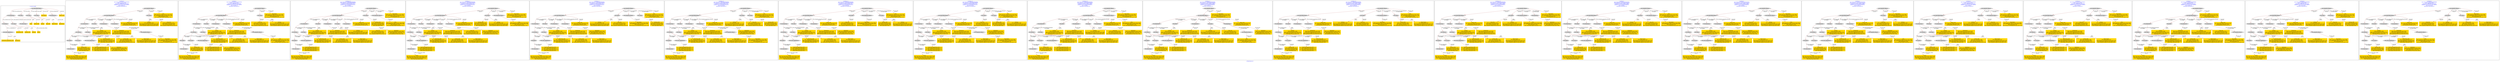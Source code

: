 digraph n0 {
fontcolor="blue"
remincross="true"
label="s29-gilcrease.csv"
subgraph cluster_0 {
label="1-correct model"
n2[style="filled",color="white",fillcolor="lightgray",label="E12_Production1"];
n3[style="filled",color="white",fillcolor="lightgray",label="E21_Person1"];
n4[style="filled",color="white",fillcolor="lightgray",label="E55_Type3"];
n5[style="filled",color="white",fillcolor="lightgray",label="E52_Time-Span1"];
n6[style="filled",color="white",fillcolor="lightgray",label="E82_Actor_Appellation1"];
n7[shape="plaintext",style="filled",fillcolor="gold",label="Attribution_URI"];
n8[style="filled",color="white",fillcolor="lightgray",label="E22_Man-Made_Object1"];
n9[style="filled",color="white",fillcolor="lightgray",label="E35_Title1"];
n10[style="filled",color="white",fillcolor="lightgray",label="E55_Type1"];
n11[style="filled",color="white",fillcolor="lightgray",label="E55_Type2"];
n12[shape="plaintext",style="filled",fillcolor="gold",label="Description"];
n13[style="filled",color="white",fillcolor="lightgray",label="E54_Dimension1"];
n14[shape="plaintext",style="filled",fillcolor="gold",label="Object_URI"];
n15[shape="plaintext",style="filled",fillcolor="gold",label="Title"];
n16[shape="plaintext",style="filled",fillcolor="gold",label="Dated"];
n17[shape="plaintext",style="filled",fillcolor="gold",label="Dimensions"];
n18[shape="plaintext",style="filled",fillcolor="gold",label="Culture_URI"];
n19[shape="plaintext",style="filled",fillcolor="gold",label="Culture"];
n20[shape="plaintext",style="filled",fillcolor="gold",label="Type_URI"];
n21[shape="plaintext",style="filled",fillcolor="gold",label="Object Name"];
n22[shape="plaintext",style="filled",fillcolor="gold",label="Medium_URI"];
n23[shape="plaintext",style="filled",fillcolor="gold",label="Medium"];
n24[shape="plaintext",style="filled",fillcolor="gold",label="Attribution_Appellation_URI"];
n25[shape="plaintext",style="filled",fillcolor="gold",label="Attribution"];
}
subgraph cluster_1 {
label="candidate 0\nlink coherence:0.9259259259259259\nnode coherence:0.96\nconfidence:0.49997093706769336\nmapping score:0.5223712647368502\ncost:126.009772\n-precision:0.48-recall:0.57"
n27[style="filled",color="white",fillcolor="lightgray",label="E12_Production1"];
n28[style="filled",color="white",fillcolor="lightgray",label="E21_Person1"];
n29[style="filled",color="white",fillcolor="lightgray",label="E55_Type1"];
n30[style="filled",color="white",fillcolor="lightgray",label="E67_Birth1"];
n31[style="filled",color="white",fillcolor="lightgray",label="E74_Group1"];
n32[style="filled",color="white",fillcolor="lightgray",label="E82_Actor_Appellation1"];
n33[style="filled",color="white",fillcolor="lightgray",label="E22_Man-Made_Object1"];
n34[style="filled",color="white",fillcolor="lightgray",label="E35_Title1"];
n35[style="filled",color="white",fillcolor="lightgray",label="E54_Dimension1"];
n36[style="filled",color="white",fillcolor="lightgray",label="E8_Acquisition1"];
n37[style="filled",color="white",fillcolor="lightgray",label="E33_Linguistic_Object2"];
n38[style="filled",color="white",fillcolor="lightgray",label="E55_Type2"];
n39[style="filled",color="white",fillcolor="lightgray",label="E52_Time-Span1"];
n40[style="filled",color="white",fillcolor="lightgray",label="E33_Linguistic_Object1"];
n41[shape="plaintext",style="filled",fillcolor="gold",label="Culture_URI\n[E55_Type,classLink,0.336]\n[E74_Group,classLink,0.329]\n[E57_Material,classLink,0.317]\n[E73_Information_Object,P3_has_note,0.019]"];
n42[shape="plaintext",style="filled",fillcolor="gold",label="Title\n[E33_Linguistic_Object,P3_has_note,0.345]\n[E73_Information_Object,P3_has_note,0.268]\n[E35_Title,label,0.234]\n[E22_Man-Made_Object,classLink,0.153]"];
n43[shape="plaintext",style="filled",fillcolor="gold",label="Medium\n[E55_Type,label,0.488]\n[E29_Design_or_Procedure,P3_has_note,0.458]\n[E73_Information_Object,P3_has_note,0.028]\n[E33_Linguistic_Object,P3_has_note,0.026]"];
n44[shape="plaintext",style="filled",fillcolor="gold",label="Attribution_Appellation_URI\n[E82_Actor_Appellation,classLink,0.859]\n[E21_Person,classLink,0.061]\n[E22_Man-Made_Object,classLink,0.045]\n[E38_Image,classLink,0.035]"];
n45[shape="plaintext",style="filled",fillcolor="gold",label="Dated\n[E52_Time-Span,P82_at_some_time_within,0.446]\n[E52_Time-Span,P82a_begin_of_the_begin,0.271]\n[E52_Time-Span,P82b_end_of_the_end,0.221]\n[E52_Time-Span,label,0.062]"];
n46[shape="plaintext",style="filled",fillcolor="gold",label="Description\n[E33_Linguistic_Object,P3_has_note,0.369]\n[E73_Information_Object,P3_has_note,0.326]\n[E55_Type,label,0.16]\n[E29_Design_or_Procedure,P3_has_note,0.145]"];
n47[shape="plaintext",style="filled",fillcolor="gold",label="Object_URI\n[E22_Man-Made_Object,classLink,0.854]\n[E38_Image,classLink,0.146]\n[E54_Dimension,P3_has_note,0.0]"];
n48[shape="plaintext",style="filled",fillcolor="gold",label="Attribution\n[E82_Actor_Appellation,label,0.549]\n[E22_Man-Made_Object,classLink,0.246]\n[E30_Right,P3_has_note,0.107]\n[E8_Acquisition,P3_has_note,0.099]"];
n49[shape="plaintext",style="filled",fillcolor="gold",label="Attribution_URI\n[E21_Person,classLink,0.327]\n[E82_Actor_Appellation,classLink,0.261]\n[E22_Man-Made_Object,classLink,0.23]\n[E38_Image,classLink,0.182]"];
n50[shape="plaintext",style="filled",fillcolor="gold",label="Medium_URI\n[E55_Type,classLink,0.408]\n[E57_Material,classLink,0.391]\n[E74_Group,classLink,0.196]\n[E55_Type,label,0.004]"];
n51[shape="plaintext",style="filled",fillcolor="gold",label="Dimensions\n[E54_Dimension,P3_has_note,0.918]\n[E82_Actor_Appellation,label,0.046]\n[E33_Linguistic_Object,P3_has_note,0.025]\n[E52_Time-Span,P82b_end_of_the_end,0.012]"];
n52[shape="plaintext",style="filled",fillcolor="gold",label="Culture\n[E35_Title,label,0.369]\n[E22_Man-Made_Object,classLink,0.327]\n[E33_Linguistic_Object,P3_has_note,0.178]\n[E30_Right,P3_has_note,0.125]"];
n53[shape="plaintext",style="filled",fillcolor="gold",label="Object Name\n[E55_Type,label,0.353]\n[E29_Design_or_Procedure,P3_has_note,0.315]\n[E73_Information_Object,P3_has_note,0.167]\n[E33_Linguistic_Object,P3_has_note,0.164]"];
n54[shape="plaintext",style="filled",fillcolor="gold",label="Type_URI\n[E55_Type,classLink,0.591]\n[E57_Material,classLink,0.209]\n[E74_Group,classLink,0.199]\n[E33_Linguistic_Object,P3_has_note,0.0]"];
}
subgraph cluster_2 {
label="candidate 1\nlink coherence:0.9259259259259259\nnode coherence:0.96\nconfidence:0.49997093706769336\nmapping score:0.5223712647368502\ncost:225.009772\n-precision:0.48-recall:0.57"
n56[style="filled",color="white",fillcolor="lightgray",label="E12_Production1"];
n57[style="filled",color="white",fillcolor="lightgray",label="E21_Person1"];
n58[style="filled",color="white",fillcolor="lightgray",label="E55_Type1"];
n59[style="filled",color="white",fillcolor="lightgray",label="E67_Birth1"];
n60[style="filled",color="white",fillcolor="lightgray",label="E74_Group1"];
n61[style="filled",color="white",fillcolor="lightgray",label="E82_Actor_Appellation1"];
n62[style="filled",color="white",fillcolor="lightgray",label="E22_Man-Made_Object1"];
n63[style="filled",color="white",fillcolor="lightgray",label="E35_Title1"];
n64[style="filled",color="white",fillcolor="lightgray",label="E54_Dimension1"];
n65[style="filled",color="white",fillcolor="lightgray",label="E8_Acquisition1"];
n66[style="filled",color="white",fillcolor="lightgray",label="E33_Linguistic_Object1"];
n67[style="filled",color="white",fillcolor="lightgray",label="E55_Type3"];
n68[style="filled",color="white",fillcolor="lightgray",label="E52_Time-Span1"];
n69[style="filled",color="white",fillcolor="lightgray",label="E33_Linguistic_Object2"];
n70[shape="plaintext",style="filled",fillcolor="gold",label="Culture_URI\n[E55_Type,classLink,0.336]\n[E74_Group,classLink,0.329]\n[E57_Material,classLink,0.317]\n[E73_Information_Object,P3_has_note,0.019]"];
n71[shape="plaintext",style="filled",fillcolor="gold",label="Title\n[E33_Linguistic_Object,P3_has_note,0.345]\n[E73_Information_Object,P3_has_note,0.268]\n[E35_Title,label,0.234]\n[E22_Man-Made_Object,classLink,0.153]"];
n72[shape="plaintext",style="filled",fillcolor="gold",label="Attribution_Appellation_URI\n[E82_Actor_Appellation,classLink,0.859]\n[E21_Person,classLink,0.061]\n[E22_Man-Made_Object,classLink,0.045]\n[E38_Image,classLink,0.035]"];
n73[shape="plaintext",style="filled",fillcolor="gold",label="Dated\n[E52_Time-Span,P82_at_some_time_within,0.446]\n[E52_Time-Span,P82a_begin_of_the_begin,0.271]\n[E52_Time-Span,P82b_end_of_the_end,0.221]\n[E52_Time-Span,label,0.062]"];
n74[shape="plaintext",style="filled",fillcolor="gold",label="Type_URI\n[E55_Type,classLink,0.591]\n[E57_Material,classLink,0.209]\n[E74_Group,classLink,0.199]\n[E33_Linguistic_Object,P3_has_note,0.0]"];
n75[shape="plaintext",style="filled",fillcolor="gold",label="Description\n[E33_Linguistic_Object,P3_has_note,0.369]\n[E73_Information_Object,P3_has_note,0.326]\n[E55_Type,label,0.16]\n[E29_Design_or_Procedure,P3_has_note,0.145]"];
n76[shape="plaintext",style="filled",fillcolor="gold",label="Object_URI\n[E22_Man-Made_Object,classLink,0.854]\n[E38_Image,classLink,0.146]\n[E54_Dimension,P3_has_note,0.0]"];
n77[shape="plaintext",style="filled",fillcolor="gold",label="Attribution\n[E82_Actor_Appellation,label,0.549]\n[E22_Man-Made_Object,classLink,0.246]\n[E30_Right,P3_has_note,0.107]\n[E8_Acquisition,P3_has_note,0.099]"];
n78[shape="plaintext",style="filled",fillcolor="gold",label="Attribution_URI\n[E21_Person,classLink,0.327]\n[E82_Actor_Appellation,classLink,0.261]\n[E22_Man-Made_Object,classLink,0.23]\n[E38_Image,classLink,0.182]"];
n79[shape="plaintext",style="filled",fillcolor="gold",label="Medium_URI\n[E55_Type,classLink,0.408]\n[E57_Material,classLink,0.391]\n[E74_Group,classLink,0.196]\n[E55_Type,label,0.004]"];
n80[shape="plaintext",style="filled",fillcolor="gold",label="Dimensions\n[E54_Dimension,P3_has_note,0.918]\n[E82_Actor_Appellation,label,0.046]\n[E33_Linguistic_Object,P3_has_note,0.025]\n[E52_Time-Span,P82b_end_of_the_end,0.012]"];
n81[shape="plaintext",style="filled",fillcolor="gold",label="Culture\n[E35_Title,label,0.369]\n[E22_Man-Made_Object,classLink,0.327]\n[E33_Linguistic_Object,P3_has_note,0.178]\n[E30_Right,P3_has_note,0.125]"];
n82[shape="plaintext",style="filled",fillcolor="gold",label="Medium\n[E55_Type,label,0.488]\n[E29_Design_or_Procedure,P3_has_note,0.458]\n[E73_Information_Object,P3_has_note,0.028]\n[E33_Linguistic_Object,P3_has_note,0.026]"];
n83[shape="plaintext",style="filled",fillcolor="gold",label="Object Name\n[E55_Type,label,0.353]\n[E29_Design_or_Procedure,P3_has_note,0.315]\n[E73_Information_Object,P3_has_note,0.167]\n[E33_Linguistic_Object,P3_has_note,0.164]"];
}
subgraph cluster_3 {
label="candidate 10\nlink coherence:0.8888888888888888\nnode coherence:0.9615384615384616\nconfidence:0.4830200249914753\nmapping score:0.5053290193195027\ncost:125.99979\n-precision:0.52-recall:0.61"
n85[style="filled",color="white",fillcolor="lightgray",label="E12_Production1"];
n86[style="filled",color="white",fillcolor="lightgray",label="E21_Person1"];
n87[style="filled",color="white",fillcolor="lightgray",label="E55_Type1"];
n88[style="filled",color="white",fillcolor="lightgray",label="E67_Birth1"];
n89[style="filled",color="white",fillcolor="lightgray",label="E82_Actor_Appellation1"];
n90[style="filled",color="white",fillcolor="lightgray",label="E22_Man-Made_Object1"];
n91[style="filled",color="white",fillcolor="lightgray",label="E35_Title1"];
n92[style="filled",color="white",fillcolor="lightgray",label="E54_Dimension1"];
n93[style="filled",color="white",fillcolor="lightgray",label="E55_Type2"];
n94[style="filled",color="white",fillcolor="lightgray",label="E8_Acquisition1"];
n95[style="filled",color="white",fillcolor="lightgray",label="E33_Linguistic_Object1"];
n96[style="filled",color="white",fillcolor="lightgray",label="E55_Type3"];
n97[style="filled",color="white",fillcolor="lightgray",label="E52_Time-Span1"];
n98[style="filled",color="white",fillcolor="lightgray",label="E33_Linguistic_Object2"];
n99[shape="plaintext",style="filled",fillcolor="gold",label="Culture_URI\n[E55_Type,classLink,0.336]\n[E74_Group,classLink,0.329]\n[E57_Material,classLink,0.317]\n[E73_Information_Object,P3_has_note,0.019]"];
n100[shape="plaintext",style="filled",fillcolor="gold",label="Title\n[E33_Linguistic_Object,P3_has_note,0.345]\n[E73_Information_Object,P3_has_note,0.268]\n[E35_Title,label,0.234]\n[E22_Man-Made_Object,classLink,0.153]"];
n101[shape="plaintext",style="filled",fillcolor="gold",label="Medium\n[E55_Type,label,0.488]\n[E29_Design_or_Procedure,P3_has_note,0.458]\n[E73_Information_Object,P3_has_note,0.028]\n[E33_Linguistic_Object,P3_has_note,0.026]"];
n102[shape="plaintext",style="filled",fillcolor="gold",label="Attribution_Appellation_URI\n[E82_Actor_Appellation,classLink,0.859]\n[E21_Person,classLink,0.061]\n[E22_Man-Made_Object,classLink,0.045]\n[E38_Image,classLink,0.035]"];
n103[shape="plaintext",style="filled",fillcolor="gold",label="Attribution\n[E82_Actor_Appellation,label,0.549]\n[E22_Man-Made_Object,classLink,0.246]\n[E30_Right,P3_has_note,0.107]\n[E8_Acquisition,P3_has_note,0.099]"];
n104[shape="plaintext",style="filled",fillcolor="gold",label="Dated\n[E52_Time-Span,P82_at_some_time_within,0.446]\n[E52_Time-Span,P82a_begin_of_the_begin,0.271]\n[E52_Time-Span,P82b_end_of_the_end,0.221]\n[E52_Time-Span,label,0.062]"];
n105[shape="plaintext",style="filled",fillcolor="gold",label="Medium_URI\n[E55_Type,classLink,0.408]\n[E57_Material,classLink,0.391]\n[E74_Group,classLink,0.196]\n[E55_Type,label,0.004]"];
n106[shape="plaintext",style="filled",fillcolor="gold",label="Description\n[E33_Linguistic_Object,P3_has_note,0.369]\n[E73_Information_Object,P3_has_note,0.326]\n[E55_Type,label,0.16]\n[E29_Design_or_Procedure,P3_has_note,0.145]"];
n107[shape="plaintext",style="filled",fillcolor="gold",label="Object_URI\n[E22_Man-Made_Object,classLink,0.854]\n[E38_Image,classLink,0.146]\n[E54_Dimension,P3_has_note,0.0]"];
n108[shape="plaintext",style="filled",fillcolor="gold",label="Attribution_URI\n[E21_Person,classLink,0.327]\n[E82_Actor_Appellation,classLink,0.261]\n[E22_Man-Made_Object,classLink,0.23]\n[E38_Image,classLink,0.182]"];
n109[shape="plaintext",style="filled",fillcolor="gold",label="Dimensions\n[E54_Dimension,P3_has_note,0.918]\n[E82_Actor_Appellation,label,0.046]\n[E33_Linguistic_Object,P3_has_note,0.025]\n[E52_Time-Span,P82b_end_of_the_end,0.012]"];
n110[shape="plaintext",style="filled",fillcolor="gold",label="Culture\n[E35_Title,label,0.369]\n[E22_Man-Made_Object,classLink,0.327]\n[E33_Linguistic_Object,P3_has_note,0.178]\n[E30_Right,P3_has_note,0.125]"];
n111[shape="plaintext",style="filled",fillcolor="gold",label="Object Name\n[E55_Type,label,0.353]\n[E29_Design_or_Procedure,P3_has_note,0.315]\n[E73_Information_Object,P3_has_note,0.167]\n[E33_Linguistic_Object,P3_has_note,0.164]"];
n112[shape="plaintext",style="filled",fillcolor="gold",label="Type_URI\n[E55_Type,classLink,0.591]\n[E57_Material,classLink,0.209]\n[E74_Group,classLink,0.199]\n[E33_Linguistic_Object,P3_has_note,0.0]"];
}
subgraph cluster_4 {
label="candidate 11\nlink coherence:0.8888888888888888\nnode coherence:0.9615384615384616\nconfidence:0.4830200249914753\nmapping score:0.5053290193195027\ncost:224.99979\n-precision:0.56-recall:0.65"
n114[style="filled",color="white",fillcolor="lightgray",label="E12_Production1"];
n115[style="filled",color="white",fillcolor="lightgray",label="E21_Person1"];
n116[style="filled",color="white",fillcolor="lightgray",label="E55_Type1"];
n117[style="filled",color="white",fillcolor="lightgray",label="E67_Birth1"];
n118[style="filled",color="white",fillcolor="lightgray",label="E82_Actor_Appellation1"];
n119[style="filled",color="white",fillcolor="lightgray",label="E22_Man-Made_Object1"];
n120[style="filled",color="white",fillcolor="lightgray",label="E35_Title1"];
n121[style="filled",color="white",fillcolor="lightgray",label="E54_Dimension1"];
n122[style="filled",color="white",fillcolor="lightgray",label="E55_Type2"];
n123[style="filled",color="white",fillcolor="lightgray",label="E8_Acquisition1"];
n124[style="filled",color="white",fillcolor="lightgray",label="E33_Linguistic_Object1"];
n125[style="filled",color="white",fillcolor="lightgray",label="E55_Type3"];
n126[style="filled",color="white",fillcolor="lightgray",label="E52_Time-Span1"];
n127[style="filled",color="white",fillcolor="lightgray",label="E33_Linguistic_Object2"];
n128[shape="plaintext",style="filled",fillcolor="gold",label="Culture_URI\n[E55_Type,classLink,0.336]\n[E74_Group,classLink,0.329]\n[E57_Material,classLink,0.317]\n[E73_Information_Object,P3_has_note,0.019]"];
n129[shape="plaintext",style="filled",fillcolor="gold",label="Title\n[E33_Linguistic_Object,P3_has_note,0.345]\n[E73_Information_Object,P3_has_note,0.268]\n[E35_Title,label,0.234]\n[E22_Man-Made_Object,classLink,0.153]"];
n130[shape="plaintext",style="filled",fillcolor="gold",label="Attribution_Appellation_URI\n[E82_Actor_Appellation,classLink,0.859]\n[E21_Person,classLink,0.061]\n[E22_Man-Made_Object,classLink,0.045]\n[E38_Image,classLink,0.035]"];
n131[shape="plaintext",style="filled",fillcolor="gold",label="Attribution\n[E82_Actor_Appellation,label,0.549]\n[E22_Man-Made_Object,classLink,0.246]\n[E30_Right,P3_has_note,0.107]\n[E8_Acquisition,P3_has_note,0.099]"];
n132[shape="plaintext",style="filled",fillcolor="gold",label="Dated\n[E52_Time-Span,P82_at_some_time_within,0.446]\n[E52_Time-Span,P82a_begin_of_the_begin,0.271]\n[E52_Time-Span,P82b_end_of_the_end,0.221]\n[E52_Time-Span,label,0.062]"];
n133[shape="plaintext",style="filled",fillcolor="gold",label="Medium_URI\n[E55_Type,classLink,0.408]\n[E57_Material,classLink,0.391]\n[E74_Group,classLink,0.196]\n[E55_Type,label,0.004]"];
n134[shape="plaintext",style="filled",fillcolor="gold",label="Description\n[E33_Linguistic_Object,P3_has_note,0.369]\n[E73_Information_Object,P3_has_note,0.326]\n[E55_Type,label,0.16]\n[E29_Design_or_Procedure,P3_has_note,0.145]"];
n135[shape="plaintext",style="filled",fillcolor="gold",label="Object_URI\n[E22_Man-Made_Object,classLink,0.854]\n[E38_Image,classLink,0.146]\n[E54_Dimension,P3_has_note,0.0]"];
n136[shape="plaintext",style="filled",fillcolor="gold",label="Attribution_URI\n[E21_Person,classLink,0.327]\n[E82_Actor_Appellation,classLink,0.261]\n[E22_Man-Made_Object,classLink,0.23]\n[E38_Image,classLink,0.182]"];
n137[shape="plaintext",style="filled",fillcolor="gold",label="Dimensions\n[E54_Dimension,P3_has_note,0.918]\n[E82_Actor_Appellation,label,0.046]\n[E33_Linguistic_Object,P3_has_note,0.025]\n[E52_Time-Span,P82b_end_of_the_end,0.012]"];
n138[shape="plaintext",style="filled",fillcolor="gold",label="Culture\n[E35_Title,label,0.369]\n[E22_Man-Made_Object,classLink,0.327]\n[E33_Linguistic_Object,P3_has_note,0.178]\n[E30_Right,P3_has_note,0.125]"];
n139[shape="plaintext",style="filled",fillcolor="gold",label="Medium\n[E55_Type,label,0.488]\n[E29_Design_or_Procedure,P3_has_note,0.458]\n[E73_Information_Object,P3_has_note,0.028]\n[E33_Linguistic_Object,P3_has_note,0.026]"];
n140[shape="plaintext",style="filled",fillcolor="gold",label="Object Name\n[E55_Type,label,0.353]\n[E29_Design_or_Procedure,P3_has_note,0.315]\n[E73_Information_Object,P3_has_note,0.167]\n[E33_Linguistic_Object,P3_has_note,0.164]"];
n141[shape="plaintext",style="filled",fillcolor="gold",label="Type_URI\n[E55_Type,classLink,0.591]\n[E57_Material,classLink,0.209]\n[E74_Group,classLink,0.199]\n[E33_Linguistic_Object,P3_has_note,0.0]"];
}
subgraph cluster_5 {
label="candidate 12\nlink coherence:0.8888888888888888\nnode coherence:0.9615384615384616\nconfidence:0.4830200249914753\nmapping score:0.5053290193195027\ncost:225.009792\n-precision:0.48-recall:0.57"
n143[style="filled",color="white",fillcolor="lightgray",label="E12_Production1"];
n144[style="filled",color="white",fillcolor="lightgray",label="E21_Person1"];
n145[style="filled",color="white",fillcolor="lightgray",label="E55_Type1"];
n146[style="filled",color="white",fillcolor="lightgray",label="E67_Birth1"];
n147[style="filled",color="white",fillcolor="lightgray",label="E82_Actor_Appellation1"];
n148[style="filled",color="white",fillcolor="lightgray",label="E22_Man-Made_Object1"];
n149[style="filled",color="white",fillcolor="lightgray",label="E35_Title1"];
n150[style="filled",color="white",fillcolor="lightgray",label="E54_Dimension1"];
n151[style="filled",color="white",fillcolor="lightgray",label="E8_Acquisition1"];
n152[style="filled",color="white",fillcolor="lightgray",label="E33_Linguistic_Object2"];
n153[style="filled",color="white",fillcolor="lightgray",label="E55_Type2"];
n154[style="filled",color="white",fillcolor="lightgray",label="E52_Time-Span1"];
n155[style="filled",color="white",fillcolor="lightgray",label="E33_Linguistic_Object1"];
n156[style="filled",color="white",fillcolor="lightgray",label="E55_Type3"];
n157[shape="plaintext",style="filled",fillcolor="gold",label="Culture_URI\n[E55_Type,classLink,0.336]\n[E74_Group,classLink,0.329]\n[E57_Material,classLink,0.317]\n[E73_Information_Object,P3_has_note,0.019]"];
n158[shape="plaintext",style="filled",fillcolor="gold",label="Title\n[E33_Linguistic_Object,P3_has_note,0.345]\n[E73_Information_Object,P3_has_note,0.268]\n[E35_Title,label,0.234]\n[E22_Man-Made_Object,classLink,0.153]"];
n159[shape="plaintext",style="filled",fillcolor="gold",label="Medium\n[E55_Type,label,0.488]\n[E29_Design_or_Procedure,P3_has_note,0.458]\n[E73_Information_Object,P3_has_note,0.028]\n[E33_Linguistic_Object,P3_has_note,0.026]"];
n160[shape="plaintext",style="filled",fillcolor="gold",label="Attribution_Appellation_URI\n[E82_Actor_Appellation,classLink,0.859]\n[E21_Person,classLink,0.061]\n[E22_Man-Made_Object,classLink,0.045]\n[E38_Image,classLink,0.035]"];
n161[shape="plaintext",style="filled",fillcolor="gold",label="Attribution\n[E82_Actor_Appellation,label,0.549]\n[E22_Man-Made_Object,classLink,0.246]\n[E30_Right,P3_has_note,0.107]\n[E8_Acquisition,P3_has_note,0.099]"];
n162[shape="plaintext",style="filled",fillcolor="gold",label="Dated\n[E52_Time-Span,P82_at_some_time_within,0.446]\n[E52_Time-Span,P82a_begin_of_the_begin,0.271]\n[E52_Time-Span,P82b_end_of_the_end,0.221]\n[E52_Time-Span,label,0.062]"];
n163[shape="plaintext",style="filled",fillcolor="gold",label="Medium_URI\n[E55_Type,classLink,0.408]\n[E57_Material,classLink,0.391]\n[E74_Group,classLink,0.196]\n[E55_Type,label,0.004]"];
n164[shape="plaintext",style="filled",fillcolor="gold",label="Description\n[E33_Linguistic_Object,P3_has_note,0.369]\n[E73_Information_Object,P3_has_note,0.326]\n[E55_Type,label,0.16]\n[E29_Design_or_Procedure,P3_has_note,0.145]"];
n165[shape="plaintext",style="filled",fillcolor="gold",label="Object_URI\n[E22_Man-Made_Object,classLink,0.854]\n[E38_Image,classLink,0.146]\n[E54_Dimension,P3_has_note,0.0]"];
n166[shape="plaintext",style="filled",fillcolor="gold",label="Attribution_URI\n[E21_Person,classLink,0.327]\n[E82_Actor_Appellation,classLink,0.261]\n[E22_Man-Made_Object,classLink,0.23]\n[E38_Image,classLink,0.182]"];
n167[shape="plaintext",style="filled",fillcolor="gold",label="Dimensions\n[E54_Dimension,P3_has_note,0.918]\n[E82_Actor_Appellation,label,0.046]\n[E33_Linguistic_Object,P3_has_note,0.025]\n[E52_Time-Span,P82b_end_of_the_end,0.012]"];
n168[shape="plaintext",style="filled",fillcolor="gold",label="Culture\n[E35_Title,label,0.369]\n[E22_Man-Made_Object,classLink,0.327]\n[E33_Linguistic_Object,P3_has_note,0.178]\n[E30_Right,P3_has_note,0.125]"];
n169[shape="plaintext",style="filled",fillcolor="gold",label="Object Name\n[E55_Type,label,0.353]\n[E29_Design_or_Procedure,P3_has_note,0.315]\n[E73_Information_Object,P3_has_note,0.167]\n[E33_Linguistic_Object,P3_has_note,0.164]"];
n170[shape="plaintext",style="filled",fillcolor="gold",label="Type_URI\n[E55_Type,classLink,0.591]\n[E57_Material,classLink,0.209]\n[E74_Group,classLink,0.199]\n[E33_Linguistic_Object,P3_has_note,0.0]"];
}
subgraph cluster_6 {
label="candidate 13\nlink coherence:0.8888888888888888\nnode coherence:0.9615384615384616\nconfidence:0.4830200249914753\nmapping score:0.5053290193195027\ncost:225.019794\n-precision:0.48-recall:0.57"
n172[style="filled",color="white",fillcolor="lightgray",label="E12_Production1"];
n173[style="filled",color="white",fillcolor="lightgray",label="E21_Person1"];
n174[style="filled",color="white",fillcolor="lightgray",label="E55_Type1"];
n175[style="filled",color="white",fillcolor="lightgray",label="E67_Birth1"];
n176[style="filled",color="white",fillcolor="lightgray",label="E82_Actor_Appellation1"];
n177[style="filled",color="white",fillcolor="lightgray",label="E22_Man-Made_Object1"];
n178[style="filled",color="white",fillcolor="lightgray",label="E35_Title1"];
n179[style="filled",color="white",fillcolor="lightgray",label="E54_Dimension1"];
n180[style="filled",color="white",fillcolor="lightgray",label="E8_Acquisition1"];
n181[style="filled",color="white",fillcolor="lightgray",label="E33_Linguistic_Object2"];
n182[style="filled",color="white",fillcolor="lightgray",label="E55_Type2"];
n183[style="filled",color="white",fillcolor="lightgray",label="E52_Time-Span1"];
n184[style="filled",color="white",fillcolor="lightgray",label="E55_Type3"];
n185[style="filled",color="white",fillcolor="lightgray",label="E33_Linguistic_Object1"];
n186[shape="plaintext",style="filled",fillcolor="gold",label="Culture_URI\n[E55_Type,classLink,0.336]\n[E74_Group,classLink,0.329]\n[E57_Material,classLink,0.317]\n[E73_Information_Object,P3_has_note,0.019]"];
n187[shape="plaintext",style="filled",fillcolor="gold",label="Title\n[E33_Linguistic_Object,P3_has_note,0.345]\n[E73_Information_Object,P3_has_note,0.268]\n[E35_Title,label,0.234]\n[E22_Man-Made_Object,classLink,0.153]"];
n188[shape="plaintext",style="filled",fillcolor="gold",label="Medium\n[E55_Type,label,0.488]\n[E29_Design_or_Procedure,P3_has_note,0.458]\n[E73_Information_Object,P3_has_note,0.028]\n[E33_Linguistic_Object,P3_has_note,0.026]"];
n189[shape="plaintext",style="filled",fillcolor="gold",label="Attribution_Appellation_URI\n[E82_Actor_Appellation,classLink,0.859]\n[E21_Person,classLink,0.061]\n[E22_Man-Made_Object,classLink,0.045]\n[E38_Image,classLink,0.035]"];
n190[shape="plaintext",style="filled",fillcolor="gold",label="Attribution\n[E82_Actor_Appellation,label,0.549]\n[E22_Man-Made_Object,classLink,0.246]\n[E30_Right,P3_has_note,0.107]\n[E8_Acquisition,P3_has_note,0.099]"];
n191[shape="plaintext",style="filled",fillcolor="gold",label="Dated\n[E52_Time-Span,P82_at_some_time_within,0.446]\n[E52_Time-Span,P82a_begin_of_the_begin,0.271]\n[E52_Time-Span,P82b_end_of_the_end,0.221]\n[E52_Time-Span,label,0.062]"];
n192[shape="plaintext",style="filled",fillcolor="gold",label="Medium_URI\n[E55_Type,classLink,0.408]\n[E57_Material,classLink,0.391]\n[E74_Group,classLink,0.196]\n[E55_Type,label,0.004]"];
n193[shape="plaintext",style="filled",fillcolor="gold",label="Description\n[E33_Linguistic_Object,P3_has_note,0.369]\n[E73_Information_Object,P3_has_note,0.326]\n[E55_Type,label,0.16]\n[E29_Design_or_Procedure,P3_has_note,0.145]"];
n194[shape="plaintext",style="filled",fillcolor="gold",label="Object_URI\n[E22_Man-Made_Object,classLink,0.854]\n[E38_Image,classLink,0.146]\n[E54_Dimension,P3_has_note,0.0]"];
n195[shape="plaintext",style="filled",fillcolor="gold",label="Attribution_URI\n[E21_Person,classLink,0.327]\n[E82_Actor_Appellation,classLink,0.261]\n[E22_Man-Made_Object,classLink,0.23]\n[E38_Image,classLink,0.182]"];
n196[shape="plaintext",style="filled",fillcolor="gold",label="Dimensions\n[E54_Dimension,P3_has_note,0.918]\n[E82_Actor_Appellation,label,0.046]\n[E33_Linguistic_Object,P3_has_note,0.025]\n[E52_Time-Span,P82b_end_of_the_end,0.012]"];
n197[shape="plaintext",style="filled",fillcolor="gold",label="Culture\n[E35_Title,label,0.369]\n[E22_Man-Made_Object,classLink,0.327]\n[E33_Linguistic_Object,P3_has_note,0.178]\n[E30_Right,P3_has_note,0.125]"];
n198[shape="plaintext",style="filled",fillcolor="gold",label="Object Name\n[E55_Type,label,0.353]\n[E29_Design_or_Procedure,P3_has_note,0.315]\n[E73_Information_Object,P3_has_note,0.167]\n[E33_Linguistic_Object,P3_has_note,0.164]"];
n199[shape="plaintext",style="filled",fillcolor="gold",label="Type_URI\n[E55_Type,classLink,0.591]\n[E57_Material,classLink,0.209]\n[E74_Group,classLink,0.199]\n[E33_Linguistic_Object,P3_has_note,0.0]"];
}
subgraph cluster_7 {
label="candidate 14\nlink coherence:0.8888888888888888\nnode coherence:0.9615384615384616\nconfidence:0.4830200249914753\nmapping score:0.5053290193195027\ncost:324.009792\n-precision:0.52-recall:0.61"
n201[style="filled",color="white",fillcolor="lightgray",label="E12_Production1"];
n202[style="filled",color="white",fillcolor="lightgray",label="E21_Person1"];
n203[style="filled",color="white",fillcolor="lightgray",label="E55_Type1"];
n204[style="filled",color="white",fillcolor="lightgray",label="E67_Birth1"];
n205[style="filled",color="white",fillcolor="lightgray",label="E82_Actor_Appellation1"];
n206[style="filled",color="white",fillcolor="lightgray",label="E22_Man-Made_Object1"];
n207[style="filled",color="white",fillcolor="lightgray",label="E35_Title1"];
n208[style="filled",color="white",fillcolor="lightgray",label="E54_Dimension1"];
n209[style="filled",color="white",fillcolor="lightgray",label="E8_Acquisition1"];
n210[style="filled",color="white",fillcolor="lightgray",label="E33_Linguistic_Object2"];
n211[style="filled",color="white",fillcolor="lightgray",label="E55_Type2"];
n212[style="filled",color="white",fillcolor="lightgray",label="E52_Time-Span1"];
n213[style="filled",color="white",fillcolor="lightgray",label="E33_Linguistic_Object1"];
n214[style="filled",color="white",fillcolor="lightgray",label="E55_Type3"];
n215[shape="plaintext",style="filled",fillcolor="gold",label="Culture_URI\n[E55_Type,classLink,0.336]\n[E74_Group,classLink,0.329]\n[E57_Material,classLink,0.317]\n[E73_Information_Object,P3_has_note,0.019]"];
n216[shape="plaintext",style="filled",fillcolor="gold",label="Title\n[E33_Linguistic_Object,P3_has_note,0.345]\n[E73_Information_Object,P3_has_note,0.268]\n[E35_Title,label,0.234]\n[E22_Man-Made_Object,classLink,0.153]"];
n217[shape="plaintext",style="filled",fillcolor="gold",label="Attribution_Appellation_URI\n[E82_Actor_Appellation,classLink,0.859]\n[E21_Person,classLink,0.061]\n[E22_Man-Made_Object,classLink,0.045]\n[E38_Image,classLink,0.035]"];
n218[shape="plaintext",style="filled",fillcolor="gold",label="Attribution\n[E82_Actor_Appellation,label,0.549]\n[E22_Man-Made_Object,classLink,0.246]\n[E30_Right,P3_has_note,0.107]\n[E8_Acquisition,P3_has_note,0.099]"];
n219[shape="plaintext",style="filled",fillcolor="gold",label="Dated\n[E52_Time-Span,P82_at_some_time_within,0.446]\n[E52_Time-Span,P82a_begin_of_the_begin,0.271]\n[E52_Time-Span,P82b_end_of_the_end,0.221]\n[E52_Time-Span,label,0.062]"];
n220[shape="plaintext",style="filled",fillcolor="gold",label="Medium_URI\n[E55_Type,classLink,0.408]\n[E57_Material,classLink,0.391]\n[E74_Group,classLink,0.196]\n[E55_Type,label,0.004]"];
n221[shape="plaintext",style="filled",fillcolor="gold",label="Description\n[E33_Linguistic_Object,P3_has_note,0.369]\n[E73_Information_Object,P3_has_note,0.326]\n[E55_Type,label,0.16]\n[E29_Design_or_Procedure,P3_has_note,0.145]"];
n222[shape="plaintext",style="filled",fillcolor="gold",label="Object_URI\n[E22_Man-Made_Object,classLink,0.854]\n[E38_Image,classLink,0.146]\n[E54_Dimension,P3_has_note,0.0]"];
n223[shape="plaintext",style="filled",fillcolor="gold",label="Attribution_URI\n[E21_Person,classLink,0.327]\n[E82_Actor_Appellation,classLink,0.261]\n[E22_Man-Made_Object,classLink,0.23]\n[E38_Image,classLink,0.182]"];
n224[shape="plaintext",style="filled",fillcolor="gold",label="Dimensions\n[E54_Dimension,P3_has_note,0.918]\n[E82_Actor_Appellation,label,0.046]\n[E33_Linguistic_Object,P3_has_note,0.025]\n[E52_Time-Span,P82b_end_of_the_end,0.012]"];
n225[shape="plaintext",style="filled",fillcolor="gold",label="Culture\n[E35_Title,label,0.369]\n[E22_Man-Made_Object,classLink,0.327]\n[E33_Linguistic_Object,P3_has_note,0.178]\n[E30_Right,P3_has_note,0.125]"];
n226[shape="plaintext",style="filled",fillcolor="gold",label="Medium\n[E55_Type,label,0.488]\n[E29_Design_or_Procedure,P3_has_note,0.458]\n[E73_Information_Object,P3_has_note,0.028]\n[E33_Linguistic_Object,P3_has_note,0.026]"];
n227[shape="plaintext",style="filled",fillcolor="gold",label="Object Name\n[E55_Type,label,0.353]\n[E29_Design_or_Procedure,P3_has_note,0.315]\n[E73_Information_Object,P3_has_note,0.167]\n[E33_Linguistic_Object,P3_has_note,0.164]"];
n228[shape="plaintext",style="filled",fillcolor="gold",label="Type_URI\n[E55_Type,classLink,0.591]\n[E57_Material,classLink,0.209]\n[E74_Group,classLink,0.199]\n[E33_Linguistic_Object,P3_has_note,0.0]"];
}
subgraph cluster_8 {
label="candidate 15\nlink coherence:0.8888888888888888\nnode coherence:0.9615384615384616\nconfidence:0.4830200249914753\nmapping score:0.5053290193195027\ncost:324.019794\n-precision:0.52-recall:0.61"
n230[style="filled",color="white",fillcolor="lightgray",label="E12_Production1"];
n231[style="filled",color="white",fillcolor="lightgray",label="E21_Person1"];
n232[style="filled",color="white",fillcolor="lightgray",label="E55_Type1"];
n233[style="filled",color="white",fillcolor="lightgray",label="E67_Birth1"];
n234[style="filled",color="white",fillcolor="lightgray",label="E82_Actor_Appellation1"];
n235[style="filled",color="white",fillcolor="lightgray",label="E22_Man-Made_Object1"];
n236[style="filled",color="white",fillcolor="lightgray",label="E35_Title1"];
n237[style="filled",color="white",fillcolor="lightgray",label="E54_Dimension1"];
n238[style="filled",color="white",fillcolor="lightgray",label="E8_Acquisition1"];
n239[style="filled",color="white",fillcolor="lightgray",label="E33_Linguistic_Object2"];
n240[style="filled",color="white",fillcolor="lightgray",label="E55_Type2"];
n241[style="filled",color="white",fillcolor="lightgray",label="E52_Time-Span1"];
n242[style="filled",color="white",fillcolor="lightgray",label="E55_Type3"];
n243[style="filled",color="white",fillcolor="lightgray",label="E33_Linguistic_Object1"];
n244[shape="plaintext",style="filled",fillcolor="gold",label="Culture_URI\n[E55_Type,classLink,0.336]\n[E74_Group,classLink,0.329]\n[E57_Material,classLink,0.317]\n[E73_Information_Object,P3_has_note,0.019]"];
n245[shape="plaintext",style="filled",fillcolor="gold",label="Title\n[E33_Linguistic_Object,P3_has_note,0.345]\n[E73_Information_Object,P3_has_note,0.268]\n[E35_Title,label,0.234]\n[E22_Man-Made_Object,classLink,0.153]"];
n246[shape="plaintext",style="filled",fillcolor="gold",label="Attribution_Appellation_URI\n[E82_Actor_Appellation,classLink,0.859]\n[E21_Person,classLink,0.061]\n[E22_Man-Made_Object,classLink,0.045]\n[E38_Image,classLink,0.035]"];
n247[shape="plaintext",style="filled",fillcolor="gold",label="Attribution\n[E82_Actor_Appellation,label,0.549]\n[E22_Man-Made_Object,classLink,0.246]\n[E30_Right,P3_has_note,0.107]\n[E8_Acquisition,P3_has_note,0.099]"];
n248[shape="plaintext",style="filled",fillcolor="gold",label="Dated\n[E52_Time-Span,P82_at_some_time_within,0.446]\n[E52_Time-Span,P82a_begin_of_the_begin,0.271]\n[E52_Time-Span,P82b_end_of_the_end,0.221]\n[E52_Time-Span,label,0.062]"];
n249[shape="plaintext",style="filled",fillcolor="gold",label="Medium_URI\n[E55_Type,classLink,0.408]\n[E57_Material,classLink,0.391]\n[E74_Group,classLink,0.196]\n[E55_Type,label,0.004]"];
n250[shape="plaintext",style="filled",fillcolor="gold",label="Description\n[E33_Linguistic_Object,P3_has_note,0.369]\n[E73_Information_Object,P3_has_note,0.326]\n[E55_Type,label,0.16]\n[E29_Design_or_Procedure,P3_has_note,0.145]"];
n251[shape="plaintext",style="filled",fillcolor="gold",label="Object_URI\n[E22_Man-Made_Object,classLink,0.854]\n[E38_Image,classLink,0.146]\n[E54_Dimension,P3_has_note,0.0]"];
n252[shape="plaintext",style="filled",fillcolor="gold",label="Attribution_URI\n[E21_Person,classLink,0.327]\n[E82_Actor_Appellation,classLink,0.261]\n[E22_Man-Made_Object,classLink,0.23]\n[E38_Image,classLink,0.182]"];
n253[shape="plaintext",style="filled",fillcolor="gold",label="Dimensions\n[E54_Dimension,P3_has_note,0.918]\n[E82_Actor_Appellation,label,0.046]\n[E33_Linguistic_Object,P3_has_note,0.025]\n[E52_Time-Span,P82b_end_of_the_end,0.012]"];
n254[shape="plaintext",style="filled",fillcolor="gold",label="Culture\n[E35_Title,label,0.369]\n[E22_Man-Made_Object,classLink,0.327]\n[E33_Linguistic_Object,P3_has_note,0.178]\n[E30_Right,P3_has_note,0.125]"];
n255[shape="plaintext",style="filled",fillcolor="gold",label="Medium\n[E55_Type,label,0.488]\n[E29_Design_or_Procedure,P3_has_note,0.458]\n[E73_Information_Object,P3_has_note,0.028]\n[E33_Linguistic_Object,P3_has_note,0.026]"];
n256[shape="plaintext",style="filled",fillcolor="gold",label="Object Name\n[E55_Type,label,0.353]\n[E29_Design_or_Procedure,P3_has_note,0.315]\n[E73_Information_Object,P3_has_note,0.167]\n[E33_Linguistic_Object,P3_has_note,0.164]"];
n257[shape="plaintext",style="filled",fillcolor="gold",label="Type_URI\n[E55_Type,classLink,0.591]\n[E57_Material,classLink,0.209]\n[E74_Group,classLink,0.199]\n[E33_Linguistic_Object,P3_has_note,0.0]"];
}
subgraph cluster_9 {
label="candidate 16\nlink coherence:0.8888888888888888\nnode coherence:0.9615384615384616\nconfidence:0.46781728850120896\nmapping score:0.500261440489414\ncost:125.99977\n-precision:0.44-recall:0.52"
n259[style="filled",color="white",fillcolor="lightgray",label="E12_Production1"];
n260[style="filled",color="white",fillcolor="lightgray",label="E21_Person1"];
n261[style="filled",color="white",fillcolor="lightgray",label="E55_Type1"];
n262[style="filled",color="white",fillcolor="lightgray",label="E67_Birth1"];
n263[style="filled",color="white",fillcolor="lightgray",label="E74_Group1"];
n264[style="filled",color="white",fillcolor="lightgray",label="E82_Actor_Appellation1"];
n265[style="filled",color="white",fillcolor="lightgray",label="E22_Man-Made_Object1"];
n266[style="filled",color="white",fillcolor="lightgray",label="E35_Title1"];
n267[style="filled",color="white",fillcolor="lightgray",label="E54_Dimension1"];
n268[style="filled",color="white",fillcolor="lightgray",label="E55_Type2"];
n269[style="filled",color="white",fillcolor="lightgray",label="E8_Acquisition1"];
n270[style="filled",color="white",fillcolor="lightgray",label="E33_Linguistic_Object1"];
n271[style="filled",color="white",fillcolor="lightgray",label="E52_Time-Span1"];
n272[style="filled",color="white",fillcolor="lightgray",label="E33_Linguistic_Object2"];
n273[shape="plaintext",style="filled",fillcolor="gold",label="Culture_URI\n[E55_Type,classLink,0.336]\n[E74_Group,classLink,0.329]\n[E57_Material,classLink,0.317]\n[E73_Information_Object,P3_has_note,0.019]"];
n274[shape="plaintext",style="filled",fillcolor="gold",label="Title\n[E33_Linguistic_Object,P3_has_note,0.345]\n[E73_Information_Object,P3_has_note,0.268]\n[E35_Title,label,0.234]\n[E22_Man-Made_Object,classLink,0.153]"];
n275[shape="plaintext",style="filled",fillcolor="gold",label="Medium\n[E55_Type,label,0.488]\n[E29_Design_or_Procedure,P3_has_note,0.458]\n[E73_Information_Object,P3_has_note,0.028]\n[E33_Linguistic_Object,P3_has_note,0.026]"];
n276[shape="plaintext",style="filled",fillcolor="gold",label="Attribution_Appellation_URI\n[E82_Actor_Appellation,classLink,0.859]\n[E21_Person,classLink,0.061]\n[E22_Man-Made_Object,classLink,0.045]\n[E38_Image,classLink,0.035]"];
n277[shape="plaintext",style="filled",fillcolor="gold",label="Attribution\n[E82_Actor_Appellation,label,0.549]\n[E22_Man-Made_Object,classLink,0.246]\n[E30_Right,P3_has_note,0.107]\n[E8_Acquisition,P3_has_note,0.099]"];
n278[shape="plaintext",style="filled",fillcolor="gold",label="Dated\n[E52_Time-Span,P82_at_some_time_within,0.446]\n[E52_Time-Span,P82a_begin_of_the_begin,0.271]\n[E52_Time-Span,P82b_end_of_the_end,0.221]\n[E52_Time-Span,label,0.062]"];
n279[shape="plaintext",style="filled",fillcolor="gold",label="Description\n[E33_Linguistic_Object,P3_has_note,0.369]\n[E73_Information_Object,P3_has_note,0.326]\n[E55_Type,label,0.16]\n[E29_Design_or_Procedure,P3_has_note,0.145]"];
n280[shape="plaintext",style="filled",fillcolor="gold",label="Object_URI\n[E22_Man-Made_Object,classLink,0.854]\n[E38_Image,classLink,0.146]\n[E54_Dimension,P3_has_note,0.0]"];
n281[shape="plaintext",style="filled",fillcolor="gold",label="Attribution_URI\n[E21_Person,classLink,0.327]\n[E82_Actor_Appellation,classLink,0.261]\n[E22_Man-Made_Object,classLink,0.23]\n[E38_Image,classLink,0.182]"];
n282[shape="plaintext",style="filled",fillcolor="gold",label="Medium_URI\n[E55_Type,classLink,0.408]\n[E57_Material,classLink,0.391]\n[E74_Group,classLink,0.196]\n[E55_Type,label,0.004]"];
n283[shape="plaintext",style="filled",fillcolor="gold",label="Dimensions\n[E54_Dimension,P3_has_note,0.918]\n[E82_Actor_Appellation,label,0.046]\n[E33_Linguistic_Object,P3_has_note,0.025]\n[E52_Time-Span,P82b_end_of_the_end,0.012]"];
n284[shape="plaintext",style="filled",fillcolor="gold",label="Culture\n[E35_Title,label,0.369]\n[E22_Man-Made_Object,classLink,0.327]\n[E33_Linguistic_Object,P3_has_note,0.178]\n[E30_Right,P3_has_note,0.125]"];
n285[shape="plaintext",style="filled",fillcolor="gold",label="Object Name\n[E55_Type,label,0.353]\n[E29_Design_or_Procedure,P3_has_note,0.315]\n[E73_Information_Object,P3_has_note,0.167]\n[E33_Linguistic_Object,P3_has_note,0.164]"];
n286[shape="plaintext",style="filled",fillcolor="gold",label="Type_URI\n[E55_Type,classLink,0.591]\n[E57_Material,classLink,0.209]\n[E74_Group,classLink,0.199]\n[E33_Linguistic_Object,P3_has_note,0.0]"];
}
subgraph cluster_10 {
label="candidate 17\nlink coherence:0.8888888888888888\nnode coherence:0.9615384615384616\nconfidence:0.46781728850120896\nmapping score:0.500261440489414\ncost:126.009772\n-precision:0.44-recall:0.52"
n288[style="filled",color="white",fillcolor="lightgray",label="E12_Production1"];
n289[style="filled",color="white",fillcolor="lightgray",label="E21_Person1"];
n290[style="filled",color="white",fillcolor="lightgray",label="E55_Type1"];
n291[style="filled",color="white",fillcolor="lightgray",label="E67_Birth1"];
n292[style="filled",color="white",fillcolor="lightgray",label="E74_Group1"];
n293[style="filled",color="white",fillcolor="lightgray",label="E82_Actor_Appellation1"];
n294[style="filled",color="white",fillcolor="lightgray",label="E22_Man-Made_Object1"];
n295[style="filled",color="white",fillcolor="lightgray",label="E35_Title1"];
n296[style="filled",color="white",fillcolor="lightgray",label="E54_Dimension1"];
n297[style="filled",color="white",fillcolor="lightgray",label="E55_Type2"];
n298[style="filled",color="white",fillcolor="lightgray",label="E8_Acquisition1"];
n299[style="filled",color="white",fillcolor="lightgray",label="E33_Linguistic_Object1"];
n300[style="filled",color="white",fillcolor="lightgray",label="E52_Time-Span1"];
n301[style="filled",color="white",fillcolor="lightgray",label="E33_Linguistic_Object2"];
n302[shape="plaintext",style="filled",fillcolor="gold",label="Culture_URI\n[E55_Type,classLink,0.336]\n[E74_Group,classLink,0.329]\n[E57_Material,classLink,0.317]\n[E73_Information_Object,P3_has_note,0.019]"];
n303[shape="plaintext",style="filled",fillcolor="gold",label="Title\n[E33_Linguistic_Object,P3_has_note,0.345]\n[E73_Information_Object,P3_has_note,0.268]\n[E35_Title,label,0.234]\n[E22_Man-Made_Object,classLink,0.153]"];
n304[shape="plaintext",style="filled",fillcolor="gold",label="Medium\n[E55_Type,label,0.488]\n[E29_Design_or_Procedure,P3_has_note,0.458]\n[E73_Information_Object,P3_has_note,0.028]\n[E33_Linguistic_Object,P3_has_note,0.026]"];
n305[shape="plaintext",style="filled",fillcolor="gold",label="Attribution_Appellation_URI\n[E82_Actor_Appellation,classLink,0.859]\n[E21_Person,classLink,0.061]\n[E22_Man-Made_Object,classLink,0.045]\n[E38_Image,classLink,0.035]"];
n306[shape="plaintext",style="filled",fillcolor="gold",label="Attribution\n[E82_Actor_Appellation,label,0.549]\n[E22_Man-Made_Object,classLink,0.246]\n[E30_Right,P3_has_note,0.107]\n[E8_Acquisition,P3_has_note,0.099]"];
n307[shape="plaintext",style="filled",fillcolor="gold",label="Dated\n[E52_Time-Span,P82_at_some_time_within,0.446]\n[E52_Time-Span,P82a_begin_of_the_begin,0.271]\n[E52_Time-Span,P82b_end_of_the_end,0.221]\n[E52_Time-Span,label,0.062]"];
n308[shape="plaintext",style="filled",fillcolor="gold",label="Description\n[E33_Linguistic_Object,P3_has_note,0.369]\n[E73_Information_Object,P3_has_note,0.326]\n[E55_Type,label,0.16]\n[E29_Design_or_Procedure,P3_has_note,0.145]"];
n309[shape="plaintext",style="filled",fillcolor="gold",label="Object_URI\n[E22_Man-Made_Object,classLink,0.854]\n[E38_Image,classLink,0.146]\n[E54_Dimension,P3_has_note,0.0]"];
n310[shape="plaintext",style="filled",fillcolor="gold",label="Attribution_URI\n[E21_Person,classLink,0.327]\n[E82_Actor_Appellation,classLink,0.261]\n[E22_Man-Made_Object,classLink,0.23]\n[E38_Image,classLink,0.182]"];
n311[shape="plaintext",style="filled",fillcolor="gold",label="Medium_URI\n[E55_Type,classLink,0.408]\n[E57_Material,classLink,0.391]\n[E74_Group,classLink,0.196]\n[E55_Type,label,0.004]"];
n312[shape="plaintext",style="filled",fillcolor="gold",label="Dimensions\n[E54_Dimension,P3_has_note,0.918]\n[E82_Actor_Appellation,label,0.046]\n[E33_Linguistic_Object,P3_has_note,0.025]\n[E52_Time-Span,P82b_end_of_the_end,0.012]"];
n313[shape="plaintext",style="filled",fillcolor="gold",label="Culture\n[E35_Title,label,0.369]\n[E22_Man-Made_Object,classLink,0.327]\n[E33_Linguistic_Object,P3_has_note,0.178]\n[E30_Right,P3_has_note,0.125]"];
n314[shape="plaintext",style="filled",fillcolor="gold",label="Object Name\n[E55_Type,label,0.353]\n[E29_Design_or_Procedure,P3_has_note,0.315]\n[E73_Information_Object,P3_has_note,0.167]\n[E33_Linguistic_Object,P3_has_note,0.164]"];
n315[shape="plaintext",style="filled",fillcolor="gold",label="Type_URI\n[E55_Type,classLink,0.591]\n[E57_Material,classLink,0.209]\n[E74_Group,classLink,0.199]\n[E33_Linguistic_Object,P3_has_note,0.0]"];
}
subgraph cluster_11 {
label="candidate 18\nlink coherence:0.8888888888888888\nnode coherence:0.9615384615384616\nconfidence:0.46781728850120896\nmapping score:0.500261440489414\ncost:225.009792\n-precision:0.44-recall:0.52"
n317[style="filled",color="white",fillcolor="lightgray",label="E12_Production1"];
n318[style="filled",color="white",fillcolor="lightgray",label="E21_Person1"];
n319[style="filled",color="white",fillcolor="lightgray",label="E67_Birth1"];
n320[style="filled",color="white",fillcolor="lightgray",label="E74_Group1"];
n321[style="filled",color="white",fillcolor="lightgray",label="E82_Actor_Appellation1"];
n322[style="filled",color="white",fillcolor="lightgray",label="E22_Man-Made_Object1"];
n323[style="filled",color="white",fillcolor="lightgray",label="E35_Title1"];
n324[style="filled",color="white",fillcolor="lightgray",label="E54_Dimension1"];
n325[style="filled",color="white",fillcolor="lightgray",label="E8_Acquisition1"];
n326[style="filled",color="white",fillcolor="lightgray",label="E33_Linguistic_Object2"];
n327[style="filled",color="white",fillcolor="lightgray",label="E55_Type2"];
n328[style="filled",color="white",fillcolor="lightgray",label="E52_Time-Span1"];
n329[style="filled",color="white",fillcolor="lightgray",label="E33_Linguistic_Object1"];
n330[style="filled",color="white",fillcolor="lightgray",label="E55_Type1"];
n331[shape="plaintext",style="filled",fillcolor="gold",label="Culture_URI\n[E55_Type,classLink,0.336]\n[E74_Group,classLink,0.329]\n[E57_Material,classLink,0.317]\n[E73_Information_Object,P3_has_note,0.019]"];
n332[shape="plaintext",style="filled",fillcolor="gold",label="Title\n[E33_Linguistic_Object,P3_has_note,0.345]\n[E73_Information_Object,P3_has_note,0.268]\n[E35_Title,label,0.234]\n[E22_Man-Made_Object,classLink,0.153]"];
n333[shape="plaintext",style="filled",fillcolor="gold",label="Medium\n[E55_Type,label,0.488]\n[E29_Design_or_Procedure,P3_has_note,0.458]\n[E73_Information_Object,P3_has_note,0.028]\n[E33_Linguistic_Object,P3_has_note,0.026]"];
n334[shape="plaintext",style="filled",fillcolor="gold",label="Attribution_Appellation_URI\n[E82_Actor_Appellation,classLink,0.859]\n[E21_Person,classLink,0.061]\n[E22_Man-Made_Object,classLink,0.045]\n[E38_Image,classLink,0.035]"];
n335[shape="plaintext",style="filled",fillcolor="gold",label="Attribution\n[E82_Actor_Appellation,label,0.549]\n[E22_Man-Made_Object,classLink,0.246]\n[E30_Right,P3_has_note,0.107]\n[E8_Acquisition,P3_has_note,0.099]"];
n336[shape="plaintext",style="filled",fillcolor="gold",label="Dated\n[E52_Time-Span,P82_at_some_time_within,0.446]\n[E52_Time-Span,P82a_begin_of_the_begin,0.271]\n[E52_Time-Span,P82b_end_of_the_end,0.221]\n[E52_Time-Span,label,0.062]"];
n337[shape="plaintext",style="filled",fillcolor="gold",label="Description\n[E33_Linguistic_Object,P3_has_note,0.369]\n[E73_Information_Object,P3_has_note,0.326]\n[E55_Type,label,0.16]\n[E29_Design_or_Procedure,P3_has_note,0.145]"];
n338[shape="plaintext",style="filled",fillcolor="gold",label="Object_URI\n[E22_Man-Made_Object,classLink,0.854]\n[E38_Image,classLink,0.146]\n[E54_Dimension,P3_has_note,0.0]"];
n339[shape="plaintext",style="filled",fillcolor="gold",label="Attribution_URI\n[E21_Person,classLink,0.327]\n[E82_Actor_Appellation,classLink,0.261]\n[E22_Man-Made_Object,classLink,0.23]\n[E38_Image,classLink,0.182]"];
n340[shape="plaintext",style="filled",fillcolor="gold",label="Medium_URI\n[E55_Type,classLink,0.408]\n[E57_Material,classLink,0.391]\n[E74_Group,classLink,0.196]\n[E55_Type,label,0.004]"];
n341[shape="plaintext",style="filled",fillcolor="gold",label="Dimensions\n[E54_Dimension,P3_has_note,0.918]\n[E82_Actor_Appellation,label,0.046]\n[E33_Linguistic_Object,P3_has_note,0.025]\n[E52_Time-Span,P82b_end_of_the_end,0.012]"];
n342[shape="plaintext",style="filled",fillcolor="gold",label="Culture\n[E35_Title,label,0.369]\n[E22_Man-Made_Object,classLink,0.327]\n[E33_Linguistic_Object,P3_has_note,0.178]\n[E30_Right,P3_has_note,0.125]"];
n343[shape="plaintext",style="filled",fillcolor="gold",label="Object Name\n[E55_Type,label,0.353]\n[E29_Design_or_Procedure,P3_has_note,0.315]\n[E73_Information_Object,P3_has_note,0.167]\n[E33_Linguistic_Object,P3_has_note,0.164]"];
n344[shape="plaintext",style="filled",fillcolor="gold",label="Type_URI\n[E55_Type,classLink,0.591]\n[E57_Material,classLink,0.209]\n[E74_Group,classLink,0.199]\n[E33_Linguistic_Object,P3_has_note,0.0]"];
}
subgraph cluster_12 {
label="candidate 19\nlink coherence:0.8888888888888888\nnode coherence:0.9615384615384616\nconfidence:0.46781728850120896\nmapping score:0.500261440489414\ncost:324.009772\n-precision:0.44-recall:0.52"
n346[style="filled",color="white",fillcolor="lightgray",label="E12_Production1"];
n347[style="filled",color="white",fillcolor="lightgray",label="E21_Person1"];
n348[style="filled",color="white",fillcolor="lightgray",label="E55_Type1"];
n349[style="filled",color="white",fillcolor="lightgray",label="E67_Birth1"];
n350[style="filled",color="white",fillcolor="lightgray",label="E74_Group1"];
n351[style="filled",color="white",fillcolor="lightgray",label="E82_Actor_Appellation1"];
n352[style="filled",color="white",fillcolor="lightgray",label="E22_Man-Made_Object1"];
n353[style="filled",color="white",fillcolor="lightgray",label="E35_Title1"];
n354[style="filled",color="white",fillcolor="lightgray",label="E54_Dimension1"];
n355[style="filled",color="white",fillcolor="lightgray",label="E33_Linguistic_Object1"];
n356[style="filled",color="white",fillcolor="lightgray",label="E55_Type3"];
n357[style="filled",color="white",fillcolor="lightgray",label="E52_Time-Span1"];
n358[style="filled",color="white",fillcolor="lightgray",label="E33_Linguistic_Object2"];
n359[style="filled",color="white",fillcolor="lightgray",label="E8_Acquisition1"];
n360[shape="plaintext",style="filled",fillcolor="gold",label="Culture_URI\n[E55_Type,classLink,0.336]\n[E74_Group,classLink,0.329]\n[E57_Material,classLink,0.317]\n[E73_Information_Object,P3_has_note,0.019]"];
n361[shape="plaintext",style="filled",fillcolor="gold",label="Title\n[E33_Linguistic_Object,P3_has_note,0.345]\n[E73_Information_Object,P3_has_note,0.268]\n[E35_Title,label,0.234]\n[E22_Man-Made_Object,classLink,0.153]"];
n362[shape="plaintext",style="filled",fillcolor="gold",label="Attribution_Appellation_URI\n[E82_Actor_Appellation,classLink,0.859]\n[E21_Person,classLink,0.061]\n[E22_Man-Made_Object,classLink,0.045]\n[E38_Image,classLink,0.035]"];
n363[shape="plaintext",style="filled",fillcolor="gold",label="Attribution\n[E82_Actor_Appellation,label,0.549]\n[E22_Man-Made_Object,classLink,0.246]\n[E30_Right,P3_has_note,0.107]\n[E8_Acquisition,P3_has_note,0.099]"];
n364[shape="plaintext",style="filled",fillcolor="gold",label="Dated\n[E52_Time-Span,P82_at_some_time_within,0.446]\n[E52_Time-Span,P82a_begin_of_the_begin,0.271]\n[E52_Time-Span,P82b_end_of_the_end,0.221]\n[E52_Time-Span,label,0.062]"];
n365[shape="plaintext",style="filled",fillcolor="gold",label="Type_URI\n[E55_Type,classLink,0.591]\n[E57_Material,classLink,0.209]\n[E74_Group,classLink,0.199]\n[E33_Linguistic_Object,P3_has_note,0.0]"];
n366[shape="plaintext",style="filled",fillcolor="gold",label="Description\n[E33_Linguistic_Object,P3_has_note,0.369]\n[E73_Information_Object,P3_has_note,0.326]\n[E55_Type,label,0.16]\n[E29_Design_or_Procedure,P3_has_note,0.145]"];
n367[shape="plaintext",style="filled",fillcolor="gold",label="Object_URI\n[E22_Man-Made_Object,classLink,0.854]\n[E38_Image,classLink,0.146]\n[E54_Dimension,P3_has_note,0.0]"];
n368[shape="plaintext",style="filled",fillcolor="gold",label="Attribution_URI\n[E21_Person,classLink,0.327]\n[E82_Actor_Appellation,classLink,0.261]\n[E22_Man-Made_Object,classLink,0.23]\n[E38_Image,classLink,0.182]"];
n369[shape="plaintext",style="filled",fillcolor="gold",label="Medium_URI\n[E55_Type,classLink,0.408]\n[E57_Material,classLink,0.391]\n[E74_Group,classLink,0.196]\n[E55_Type,label,0.004]"];
n370[shape="plaintext",style="filled",fillcolor="gold",label="Dimensions\n[E54_Dimension,P3_has_note,0.918]\n[E82_Actor_Appellation,label,0.046]\n[E33_Linguistic_Object,P3_has_note,0.025]\n[E52_Time-Span,P82b_end_of_the_end,0.012]"];
n371[shape="plaintext",style="filled",fillcolor="gold",label="Culture\n[E35_Title,label,0.369]\n[E22_Man-Made_Object,classLink,0.327]\n[E33_Linguistic_Object,P3_has_note,0.178]\n[E30_Right,P3_has_note,0.125]"];
n372[shape="plaintext",style="filled",fillcolor="gold",label="Medium\n[E55_Type,label,0.488]\n[E29_Design_or_Procedure,P3_has_note,0.458]\n[E73_Information_Object,P3_has_note,0.028]\n[E33_Linguistic_Object,P3_has_note,0.026]"];
n373[shape="plaintext",style="filled",fillcolor="gold",label="Object Name\n[E55_Type,label,0.353]\n[E29_Design_or_Procedure,P3_has_note,0.315]\n[E73_Information_Object,P3_has_note,0.167]\n[E33_Linguistic_Object,P3_has_note,0.164]"];
}
subgraph cluster_13 {
label="candidate 2\nlink coherence:0.9259259259259259\nnode coherence:0.9615384615384616\nconfidence:0.46781728850120896\nmapping score:0.500261440489414\ncost:125.99977\n-precision:0.44-recall:0.52"
n375[style="filled",color="white",fillcolor="lightgray",label="E12_Production1"];
n376[style="filled",color="white",fillcolor="lightgray",label="E21_Person1"];
n377[style="filled",color="white",fillcolor="lightgray",label="E55_Type1"];
n378[style="filled",color="white",fillcolor="lightgray",label="E67_Birth1"];
n379[style="filled",color="white",fillcolor="lightgray",label="E74_Group1"];
n380[style="filled",color="white",fillcolor="lightgray",label="E82_Actor_Appellation1"];
n381[style="filled",color="white",fillcolor="lightgray",label="E22_Man-Made_Object1"];
n382[style="filled",color="white",fillcolor="lightgray",label="E35_Title1"];
n383[style="filled",color="white",fillcolor="lightgray",label="E54_Dimension1"];
n384[style="filled",color="white",fillcolor="lightgray",label="E8_Acquisition1"];
n385[style="filled",color="white",fillcolor="lightgray",label="E33_Linguistic_Object2"];
n386[style="filled",color="white",fillcolor="lightgray",label="E55_Type2"];
n387[style="filled",color="white",fillcolor="lightgray",label="E52_Time-Span1"];
n388[style="filled",color="white",fillcolor="lightgray",label="E33_Linguistic_Object1"];
n389[shape="plaintext",style="filled",fillcolor="gold",label="Culture_URI\n[E55_Type,classLink,0.336]\n[E74_Group,classLink,0.329]\n[E57_Material,classLink,0.317]\n[E73_Information_Object,P3_has_note,0.019]"];
n390[shape="plaintext",style="filled",fillcolor="gold",label="Title\n[E33_Linguistic_Object,P3_has_note,0.345]\n[E73_Information_Object,P3_has_note,0.268]\n[E35_Title,label,0.234]\n[E22_Man-Made_Object,classLink,0.153]"];
n391[shape="plaintext",style="filled",fillcolor="gold",label="Medium\n[E55_Type,label,0.488]\n[E29_Design_or_Procedure,P3_has_note,0.458]\n[E73_Information_Object,P3_has_note,0.028]\n[E33_Linguistic_Object,P3_has_note,0.026]"];
n392[shape="plaintext",style="filled",fillcolor="gold",label="Attribution_Appellation_URI\n[E82_Actor_Appellation,classLink,0.859]\n[E21_Person,classLink,0.061]\n[E22_Man-Made_Object,classLink,0.045]\n[E38_Image,classLink,0.035]"];
n393[shape="plaintext",style="filled",fillcolor="gold",label="Attribution\n[E82_Actor_Appellation,label,0.549]\n[E22_Man-Made_Object,classLink,0.246]\n[E30_Right,P3_has_note,0.107]\n[E8_Acquisition,P3_has_note,0.099]"];
n394[shape="plaintext",style="filled",fillcolor="gold",label="Dated\n[E52_Time-Span,P82_at_some_time_within,0.446]\n[E52_Time-Span,P82a_begin_of_the_begin,0.271]\n[E52_Time-Span,P82b_end_of_the_end,0.221]\n[E52_Time-Span,label,0.062]"];
n395[shape="plaintext",style="filled",fillcolor="gold",label="Description\n[E33_Linguistic_Object,P3_has_note,0.369]\n[E73_Information_Object,P3_has_note,0.326]\n[E55_Type,label,0.16]\n[E29_Design_or_Procedure,P3_has_note,0.145]"];
n396[shape="plaintext",style="filled",fillcolor="gold",label="Object_URI\n[E22_Man-Made_Object,classLink,0.854]\n[E38_Image,classLink,0.146]\n[E54_Dimension,P3_has_note,0.0]"];
n397[shape="plaintext",style="filled",fillcolor="gold",label="Attribution_URI\n[E21_Person,classLink,0.327]\n[E82_Actor_Appellation,classLink,0.261]\n[E22_Man-Made_Object,classLink,0.23]\n[E38_Image,classLink,0.182]"];
n398[shape="plaintext",style="filled",fillcolor="gold",label="Medium_URI\n[E55_Type,classLink,0.408]\n[E57_Material,classLink,0.391]\n[E74_Group,classLink,0.196]\n[E55_Type,label,0.004]"];
n399[shape="plaintext",style="filled",fillcolor="gold",label="Dimensions\n[E54_Dimension,P3_has_note,0.918]\n[E82_Actor_Appellation,label,0.046]\n[E33_Linguistic_Object,P3_has_note,0.025]\n[E52_Time-Span,P82b_end_of_the_end,0.012]"];
n400[shape="plaintext",style="filled",fillcolor="gold",label="Culture\n[E35_Title,label,0.369]\n[E22_Man-Made_Object,classLink,0.327]\n[E33_Linguistic_Object,P3_has_note,0.178]\n[E30_Right,P3_has_note,0.125]"];
n401[shape="plaintext",style="filled",fillcolor="gold",label="Object Name\n[E55_Type,label,0.353]\n[E29_Design_or_Procedure,P3_has_note,0.315]\n[E73_Information_Object,P3_has_note,0.167]\n[E33_Linguistic_Object,P3_has_note,0.164]"];
n402[shape="plaintext",style="filled",fillcolor="gold",label="Type_URI\n[E55_Type,classLink,0.591]\n[E57_Material,classLink,0.209]\n[E74_Group,classLink,0.199]\n[E33_Linguistic_Object,P3_has_note,0.0]"];
}
subgraph cluster_14 {
label="candidate 3\nlink coherence:0.9259259259259259\nnode coherence:0.9615384615384616\nconfidence:0.46781728850120896\nmapping score:0.500261440489414\ncost:224.99977\n-precision:0.44-recall:0.52"
n404[style="filled",color="white",fillcolor="lightgray",label="E12_Production1"];
n405[style="filled",color="white",fillcolor="lightgray",label="E21_Person1"];
n406[style="filled",color="white",fillcolor="lightgray",label="E55_Type1"];
n407[style="filled",color="white",fillcolor="lightgray",label="E67_Birth1"];
n408[style="filled",color="white",fillcolor="lightgray",label="E74_Group1"];
n409[style="filled",color="white",fillcolor="lightgray",label="E82_Actor_Appellation1"];
n410[style="filled",color="white",fillcolor="lightgray",label="E22_Man-Made_Object1"];
n411[style="filled",color="white",fillcolor="lightgray",label="E35_Title1"];
n412[style="filled",color="white",fillcolor="lightgray",label="E54_Dimension1"];
n413[style="filled",color="white",fillcolor="lightgray",label="E8_Acquisition1"];
n414[style="filled",color="white",fillcolor="lightgray",label="E33_Linguistic_Object1"];
n415[style="filled",color="white",fillcolor="lightgray",label="E55_Type3"];
n416[style="filled",color="white",fillcolor="lightgray",label="E52_Time-Span1"];
n417[style="filled",color="white",fillcolor="lightgray",label="E33_Linguistic_Object2"];
n418[shape="plaintext",style="filled",fillcolor="gold",label="Culture_URI\n[E55_Type,classLink,0.336]\n[E74_Group,classLink,0.329]\n[E57_Material,classLink,0.317]\n[E73_Information_Object,P3_has_note,0.019]"];
n419[shape="plaintext",style="filled",fillcolor="gold",label="Title\n[E33_Linguistic_Object,P3_has_note,0.345]\n[E73_Information_Object,P3_has_note,0.268]\n[E35_Title,label,0.234]\n[E22_Man-Made_Object,classLink,0.153]"];
n420[shape="plaintext",style="filled",fillcolor="gold",label="Attribution_Appellation_URI\n[E82_Actor_Appellation,classLink,0.859]\n[E21_Person,classLink,0.061]\n[E22_Man-Made_Object,classLink,0.045]\n[E38_Image,classLink,0.035]"];
n421[shape="plaintext",style="filled",fillcolor="gold",label="Attribution\n[E82_Actor_Appellation,label,0.549]\n[E22_Man-Made_Object,classLink,0.246]\n[E30_Right,P3_has_note,0.107]\n[E8_Acquisition,P3_has_note,0.099]"];
n422[shape="plaintext",style="filled",fillcolor="gold",label="Dated\n[E52_Time-Span,P82_at_some_time_within,0.446]\n[E52_Time-Span,P82a_begin_of_the_begin,0.271]\n[E52_Time-Span,P82b_end_of_the_end,0.221]\n[E52_Time-Span,label,0.062]"];
n423[shape="plaintext",style="filled",fillcolor="gold",label="Type_URI\n[E55_Type,classLink,0.591]\n[E57_Material,classLink,0.209]\n[E74_Group,classLink,0.199]\n[E33_Linguistic_Object,P3_has_note,0.0]"];
n424[shape="plaintext",style="filled",fillcolor="gold",label="Description\n[E33_Linguistic_Object,P3_has_note,0.369]\n[E73_Information_Object,P3_has_note,0.326]\n[E55_Type,label,0.16]\n[E29_Design_or_Procedure,P3_has_note,0.145]"];
n425[shape="plaintext",style="filled",fillcolor="gold",label="Object_URI\n[E22_Man-Made_Object,classLink,0.854]\n[E38_Image,classLink,0.146]\n[E54_Dimension,P3_has_note,0.0]"];
n426[shape="plaintext",style="filled",fillcolor="gold",label="Attribution_URI\n[E21_Person,classLink,0.327]\n[E82_Actor_Appellation,classLink,0.261]\n[E22_Man-Made_Object,classLink,0.23]\n[E38_Image,classLink,0.182]"];
n427[shape="plaintext",style="filled",fillcolor="gold",label="Medium_URI\n[E55_Type,classLink,0.408]\n[E57_Material,classLink,0.391]\n[E74_Group,classLink,0.196]\n[E55_Type,label,0.004]"];
n428[shape="plaintext",style="filled",fillcolor="gold",label="Dimensions\n[E54_Dimension,P3_has_note,0.918]\n[E82_Actor_Appellation,label,0.046]\n[E33_Linguistic_Object,P3_has_note,0.025]\n[E52_Time-Span,P82b_end_of_the_end,0.012]"];
n429[shape="plaintext",style="filled",fillcolor="gold",label="Culture\n[E35_Title,label,0.369]\n[E22_Man-Made_Object,classLink,0.327]\n[E33_Linguistic_Object,P3_has_note,0.178]\n[E30_Right,P3_has_note,0.125]"];
n430[shape="plaintext",style="filled",fillcolor="gold",label="Medium\n[E55_Type,label,0.488]\n[E29_Design_or_Procedure,P3_has_note,0.458]\n[E73_Information_Object,P3_has_note,0.028]\n[E33_Linguistic_Object,P3_has_note,0.026]"];
n431[shape="plaintext",style="filled",fillcolor="gold",label="Object Name\n[E55_Type,label,0.353]\n[E29_Design_or_Procedure,P3_has_note,0.315]\n[E73_Information_Object,P3_has_note,0.167]\n[E33_Linguistic_Object,P3_has_note,0.164]"];
}
subgraph cluster_15 {
label="candidate 4\nlink coherence:0.9259259259259259\nnode coherence:0.9615384615384616\nconfidence:0.46781728850120896\nmapping score:0.500261440489414\ncost:225.009772\n-precision:0.44-recall:0.52"
n433[style="filled",color="white",fillcolor="lightgray",label="E12_Production1"];
n434[style="filled",color="white",fillcolor="lightgray",label="E21_Person1"];
n435[style="filled",color="white",fillcolor="lightgray",label="E55_Type1"];
n436[style="filled",color="white",fillcolor="lightgray",label="E67_Birth1"];
n437[style="filled",color="white",fillcolor="lightgray",label="E74_Group1"];
n438[style="filled",color="white",fillcolor="lightgray",label="E82_Actor_Appellation1"];
n439[style="filled",color="white",fillcolor="lightgray",label="E22_Man-Made_Object1"];
n440[style="filled",color="white",fillcolor="lightgray",label="E35_Title1"];
n441[style="filled",color="white",fillcolor="lightgray",label="E54_Dimension1"];
n442[style="filled",color="white",fillcolor="lightgray",label="E8_Acquisition1"];
n443[style="filled",color="white",fillcolor="lightgray",label="E33_Linguistic_Object1"];
n444[style="filled",color="white",fillcolor="lightgray",label="E55_Type3"];
n445[style="filled",color="white",fillcolor="lightgray",label="E52_Time-Span1"];
n446[style="filled",color="white",fillcolor="lightgray",label="E33_Linguistic_Object2"];
n447[shape="plaintext",style="filled",fillcolor="gold",label="Culture_URI\n[E55_Type,classLink,0.336]\n[E74_Group,classLink,0.329]\n[E57_Material,classLink,0.317]\n[E73_Information_Object,P3_has_note,0.019]"];
n448[shape="plaintext",style="filled",fillcolor="gold",label="Title\n[E33_Linguistic_Object,P3_has_note,0.345]\n[E73_Information_Object,P3_has_note,0.268]\n[E35_Title,label,0.234]\n[E22_Man-Made_Object,classLink,0.153]"];
n449[shape="plaintext",style="filled",fillcolor="gold",label="Attribution_Appellation_URI\n[E82_Actor_Appellation,classLink,0.859]\n[E21_Person,classLink,0.061]\n[E22_Man-Made_Object,classLink,0.045]\n[E38_Image,classLink,0.035]"];
n450[shape="plaintext",style="filled",fillcolor="gold",label="Attribution\n[E82_Actor_Appellation,label,0.549]\n[E22_Man-Made_Object,classLink,0.246]\n[E30_Right,P3_has_note,0.107]\n[E8_Acquisition,P3_has_note,0.099]"];
n451[shape="plaintext",style="filled",fillcolor="gold",label="Dated\n[E52_Time-Span,P82_at_some_time_within,0.446]\n[E52_Time-Span,P82a_begin_of_the_begin,0.271]\n[E52_Time-Span,P82b_end_of_the_end,0.221]\n[E52_Time-Span,label,0.062]"];
n452[shape="plaintext",style="filled",fillcolor="gold",label="Type_URI\n[E55_Type,classLink,0.591]\n[E57_Material,classLink,0.209]\n[E74_Group,classLink,0.199]\n[E33_Linguistic_Object,P3_has_note,0.0]"];
n453[shape="plaintext",style="filled",fillcolor="gold",label="Description\n[E33_Linguistic_Object,P3_has_note,0.369]\n[E73_Information_Object,P3_has_note,0.326]\n[E55_Type,label,0.16]\n[E29_Design_or_Procedure,P3_has_note,0.145]"];
n454[shape="plaintext",style="filled",fillcolor="gold",label="Object_URI\n[E22_Man-Made_Object,classLink,0.854]\n[E38_Image,classLink,0.146]\n[E54_Dimension,P3_has_note,0.0]"];
n455[shape="plaintext",style="filled",fillcolor="gold",label="Attribution_URI\n[E21_Person,classLink,0.327]\n[E82_Actor_Appellation,classLink,0.261]\n[E22_Man-Made_Object,classLink,0.23]\n[E38_Image,classLink,0.182]"];
n456[shape="plaintext",style="filled",fillcolor="gold",label="Medium_URI\n[E55_Type,classLink,0.408]\n[E57_Material,classLink,0.391]\n[E74_Group,classLink,0.196]\n[E55_Type,label,0.004]"];
n457[shape="plaintext",style="filled",fillcolor="gold",label="Dimensions\n[E54_Dimension,P3_has_note,0.918]\n[E82_Actor_Appellation,label,0.046]\n[E33_Linguistic_Object,P3_has_note,0.025]\n[E52_Time-Span,P82b_end_of_the_end,0.012]"];
n458[shape="plaintext",style="filled",fillcolor="gold",label="Culture\n[E35_Title,label,0.369]\n[E22_Man-Made_Object,classLink,0.327]\n[E33_Linguistic_Object,P3_has_note,0.178]\n[E30_Right,P3_has_note,0.125]"];
n459[shape="plaintext",style="filled",fillcolor="gold",label="Medium\n[E55_Type,label,0.488]\n[E29_Design_or_Procedure,P3_has_note,0.458]\n[E73_Information_Object,P3_has_note,0.028]\n[E33_Linguistic_Object,P3_has_note,0.026]"];
n460[shape="plaintext",style="filled",fillcolor="gold",label="Object Name\n[E55_Type,label,0.353]\n[E29_Design_or_Procedure,P3_has_note,0.315]\n[E73_Information_Object,P3_has_note,0.167]\n[E33_Linguistic_Object,P3_has_note,0.164]"];
}
subgraph cluster_16 {
label="candidate 5\nlink coherence:0.9230769230769231\nnode coherence:0.96\nconfidence:0.49997093706769336\nmapping score:0.5223712647368502\ncost:124.99977\n-precision:0.5-recall:0.57"
n462[style="filled",color="white",fillcolor="lightgray",label="E12_Production1"];
n463[style="filled",color="white",fillcolor="lightgray",label="E21_Person1"];
n464[style="filled",color="white",fillcolor="lightgray",label="E55_Type1"];
n465[style="filled",color="white",fillcolor="lightgray",label="E67_Birth1"];
n466[style="filled",color="white",fillcolor="lightgray",label="E74_Group1"];
n467[style="filled",color="white",fillcolor="lightgray",label="E82_Actor_Appellation1"];
n468[style="filled",color="white",fillcolor="lightgray",label="E22_Man-Made_Object1"];
n469[style="filled",color="white",fillcolor="lightgray",label="E35_Title1"];
n470[style="filled",color="white",fillcolor="lightgray",label="E54_Dimension1"];
n471[style="filled",color="white",fillcolor="lightgray",label="E33_Linguistic_Object2"];
n472[style="filled",color="white",fillcolor="lightgray",label="E55_Type2"];
n473[style="filled",color="white",fillcolor="lightgray",label="E52_Time-Span1"];
n474[style="filled",color="white",fillcolor="lightgray",label="E33_Linguistic_Object1"];
n475[shape="plaintext",style="filled",fillcolor="gold",label="Culture_URI\n[E55_Type,classLink,0.336]\n[E74_Group,classLink,0.329]\n[E57_Material,classLink,0.317]\n[E73_Information_Object,P3_has_note,0.019]"];
n476[shape="plaintext",style="filled",fillcolor="gold",label="Title\n[E33_Linguistic_Object,P3_has_note,0.345]\n[E73_Information_Object,P3_has_note,0.268]\n[E35_Title,label,0.234]\n[E22_Man-Made_Object,classLink,0.153]"];
n477[shape="plaintext",style="filled",fillcolor="gold",label="Medium\n[E55_Type,label,0.488]\n[E29_Design_or_Procedure,P3_has_note,0.458]\n[E73_Information_Object,P3_has_note,0.028]\n[E33_Linguistic_Object,P3_has_note,0.026]"];
n478[shape="plaintext",style="filled",fillcolor="gold",label="Attribution_Appellation_URI\n[E82_Actor_Appellation,classLink,0.859]\n[E21_Person,classLink,0.061]\n[E22_Man-Made_Object,classLink,0.045]\n[E38_Image,classLink,0.035]"];
n479[shape="plaintext",style="filled",fillcolor="gold",label="Dated\n[E52_Time-Span,P82_at_some_time_within,0.446]\n[E52_Time-Span,P82a_begin_of_the_begin,0.271]\n[E52_Time-Span,P82b_end_of_the_end,0.221]\n[E52_Time-Span,label,0.062]"];
n480[shape="plaintext",style="filled",fillcolor="gold",label="Description\n[E33_Linguistic_Object,P3_has_note,0.369]\n[E73_Information_Object,P3_has_note,0.326]\n[E55_Type,label,0.16]\n[E29_Design_or_Procedure,P3_has_note,0.145]"];
n481[shape="plaintext",style="filled",fillcolor="gold",label="Object_URI\n[E22_Man-Made_Object,classLink,0.854]\n[E38_Image,classLink,0.146]\n[E54_Dimension,P3_has_note,0.0]"];
n482[shape="plaintext",style="filled",fillcolor="gold",label="Attribution\n[E82_Actor_Appellation,label,0.549]\n[E22_Man-Made_Object,classLink,0.246]\n[E30_Right,P3_has_note,0.107]\n[E8_Acquisition,P3_has_note,0.099]"];
n483[shape="plaintext",style="filled",fillcolor="gold",label="Attribution_URI\n[E21_Person,classLink,0.327]\n[E82_Actor_Appellation,classLink,0.261]\n[E22_Man-Made_Object,classLink,0.23]\n[E38_Image,classLink,0.182]"];
n484[shape="plaintext",style="filled",fillcolor="gold",label="Medium_URI\n[E55_Type,classLink,0.408]\n[E57_Material,classLink,0.391]\n[E74_Group,classLink,0.196]\n[E55_Type,label,0.004]"];
n485[shape="plaintext",style="filled",fillcolor="gold",label="Dimensions\n[E54_Dimension,P3_has_note,0.918]\n[E82_Actor_Appellation,label,0.046]\n[E33_Linguistic_Object,P3_has_note,0.025]\n[E52_Time-Span,P82b_end_of_the_end,0.012]"];
n486[shape="plaintext",style="filled",fillcolor="gold",label="Culture\n[E35_Title,label,0.369]\n[E22_Man-Made_Object,classLink,0.327]\n[E33_Linguistic_Object,P3_has_note,0.178]\n[E30_Right,P3_has_note,0.125]"];
n487[shape="plaintext",style="filled",fillcolor="gold",label="Object Name\n[E55_Type,label,0.353]\n[E29_Design_or_Procedure,P3_has_note,0.315]\n[E73_Information_Object,P3_has_note,0.167]\n[E33_Linguistic_Object,P3_has_note,0.164]"];
n488[shape="plaintext",style="filled",fillcolor="gold",label="Type_URI\n[E55_Type,classLink,0.591]\n[E57_Material,classLink,0.209]\n[E74_Group,classLink,0.199]\n[E33_Linguistic_Object,P3_has_note,0.0]"];
}
subgraph cluster_17 {
label="candidate 6\nlink coherence:0.9230769230769231\nnode coherence:0.96\nconfidence:0.49997093706769336\nmapping score:0.5223712647368502\ncost:223.99977\n-precision:0.5-recall:0.57"
n490[style="filled",color="white",fillcolor="lightgray",label="E12_Production1"];
n491[style="filled",color="white",fillcolor="lightgray",label="E21_Person1"];
n492[style="filled",color="white",fillcolor="lightgray",label="E55_Type1"];
n493[style="filled",color="white",fillcolor="lightgray",label="E67_Birth1"];
n494[style="filled",color="white",fillcolor="lightgray",label="E74_Group1"];
n495[style="filled",color="white",fillcolor="lightgray",label="E82_Actor_Appellation1"];
n496[style="filled",color="white",fillcolor="lightgray",label="E22_Man-Made_Object1"];
n497[style="filled",color="white",fillcolor="lightgray",label="E35_Title1"];
n498[style="filled",color="white",fillcolor="lightgray",label="E54_Dimension1"];
n499[style="filled",color="white",fillcolor="lightgray",label="E33_Linguistic_Object1"];
n500[style="filled",color="white",fillcolor="lightgray",label="E55_Type3"];
n501[style="filled",color="white",fillcolor="lightgray",label="E52_Time-Span1"];
n502[style="filled",color="white",fillcolor="lightgray",label="E33_Linguistic_Object2"];
n503[shape="plaintext",style="filled",fillcolor="gold",label="Culture_URI\n[E55_Type,classLink,0.336]\n[E74_Group,classLink,0.329]\n[E57_Material,classLink,0.317]\n[E73_Information_Object,P3_has_note,0.019]"];
n504[shape="plaintext",style="filled",fillcolor="gold",label="Title\n[E33_Linguistic_Object,P3_has_note,0.345]\n[E73_Information_Object,P3_has_note,0.268]\n[E35_Title,label,0.234]\n[E22_Man-Made_Object,classLink,0.153]"];
n505[shape="plaintext",style="filled",fillcolor="gold",label="Attribution_Appellation_URI\n[E82_Actor_Appellation,classLink,0.859]\n[E21_Person,classLink,0.061]\n[E22_Man-Made_Object,classLink,0.045]\n[E38_Image,classLink,0.035]"];
n506[shape="plaintext",style="filled",fillcolor="gold",label="Dated\n[E52_Time-Span,P82_at_some_time_within,0.446]\n[E52_Time-Span,P82a_begin_of_the_begin,0.271]\n[E52_Time-Span,P82b_end_of_the_end,0.221]\n[E52_Time-Span,label,0.062]"];
n507[shape="plaintext",style="filled",fillcolor="gold",label="Type_URI\n[E55_Type,classLink,0.591]\n[E57_Material,classLink,0.209]\n[E74_Group,classLink,0.199]\n[E33_Linguistic_Object,P3_has_note,0.0]"];
n508[shape="plaintext",style="filled",fillcolor="gold",label="Description\n[E33_Linguistic_Object,P3_has_note,0.369]\n[E73_Information_Object,P3_has_note,0.326]\n[E55_Type,label,0.16]\n[E29_Design_or_Procedure,P3_has_note,0.145]"];
n509[shape="plaintext",style="filled",fillcolor="gold",label="Object_URI\n[E22_Man-Made_Object,classLink,0.854]\n[E38_Image,classLink,0.146]\n[E54_Dimension,P3_has_note,0.0]"];
n510[shape="plaintext",style="filled",fillcolor="gold",label="Attribution\n[E82_Actor_Appellation,label,0.549]\n[E22_Man-Made_Object,classLink,0.246]\n[E30_Right,P3_has_note,0.107]\n[E8_Acquisition,P3_has_note,0.099]"];
n511[shape="plaintext",style="filled",fillcolor="gold",label="Attribution_URI\n[E21_Person,classLink,0.327]\n[E82_Actor_Appellation,classLink,0.261]\n[E22_Man-Made_Object,classLink,0.23]\n[E38_Image,classLink,0.182]"];
n512[shape="plaintext",style="filled",fillcolor="gold",label="Medium_URI\n[E55_Type,classLink,0.408]\n[E57_Material,classLink,0.391]\n[E74_Group,classLink,0.196]\n[E55_Type,label,0.004]"];
n513[shape="plaintext",style="filled",fillcolor="gold",label="Dimensions\n[E54_Dimension,P3_has_note,0.918]\n[E82_Actor_Appellation,label,0.046]\n[E33_Linguistic_Object,P3_has_note,0.025]\n[E52_Time-Span,P82b_end_of_the_end,0.012]"];
n514[shape="plaintext",style="filled",fillcolor="gold",label="Culture\n[E35_Title,label,0.369]\n[E22_Man-Made_Object,classLink,0.327]\n[E33_Linguistic_Object,P3_has_note,0.178]\n[E30_Right,P3_has_note,0.125]"];
n515[shape="plaintext",style="filled",fillcolor="gold",label="Medium\n[E55_Type,label,0.488]\n[E29_Design_or_Procedure,P3_has_note,0.458]\n[E73_Information_Object,P3_has_note,0.028]\n[E33_Linguistic_Object,P3_has_note,0.026]"];
n516[shape="plaintext",style="filled",fillcolor="gold",label="Object Name\n[E55_Type,label,0.353]\n[E29_Design_or_Procedure,P3_has_note,0.315]\n[E73_Information_Object,P3_has_note,0.167]\n[E33_Linguistic_Object,P3_has_note,0.164]"];
}
subgraph cluster_18 {
label="candidate 7\nlink coherence:0.8888888888888888\nnode coherence:0.96\nconfidence:0.49997093706769336\nmapping score:0.5223712647368502\ncost:126.009772\n-precision:0.48-recall:0.57"
n518[style="filled",color="white",fillcolor="lightgray",label="E12_Production1"];
n519[style="filled",color="white",fillcolor="lightgray",label="E21_Person1"];
n520[style="filled",color="white",fillcolor="lightgray",label="E55_Type1"];
n521[style="filled",color="white",fillcolor="lightgray",label="E67_Birth1"];
n522[style="filled",color="white",fillcolor="lightgray",label="E74_Group1"];
n523[style="filled",color="white",fillcolor="lightgray",label="E82_Actor_Appellation1"];
n524[style="filled",color="white",fillcolor="lightgray",label="E22_Man-Made_Object1"];
n525[style="filled",color="white",fillcolor="lightgray",label="E35_Title1"];
n526[style="filled",color="white",fillcolor="lightgray",label="E54_Dimension1"];
n527[style="filled",color="white",fillcolor="lightgray",label="E55_Type2"];
n528[style="filled",color="white",fillcolor="lightgray",label="E8_Acquisition1"];
n529[style="filled",color="white",fillcolor="lightgray",label="E33_Linguistic_Object2"];
n530[style="filled",color="white",fillcolor="lightgray",label="E52_Time-Span1"];
n531[style="filled",color="white",fillcolor="lightgray",label="E33_Linguistic_Object1"];
n532[shape="plaintext",style="filled",fillcolor="gold",label="Culture_URI\n[E55_Type,classLink,0.336]\n[E74_Group,classLink,0.329]\n[E57_Material,classLink,0.317]\n[E73_Information_Object,P3_has_note,0.019]"];
n533[shape="plaintext",style="filled",fillcolor="gold",label="Title\n[E33_Linguistic_Object,P3_has_note,0.345]\n[E73_Information_Object,P3_has_note,0.268]\n[E35_Title,label,0.234]\n[E22_Man-Made_Object,classLink,0.153]"];
n534[shape="plaintext",style="filled",fillcolor="gold",label="Medium\n[E55_Type,label,0.488]\n[E29_Design_or_Procedure,P3_has_note,0.458]\n[E73_Information_Object,P3_has_note,0.028]\n[E33_Linguistic_Object,P3_has_note,0.026]"];
n535[shape="plaintext",style="filled",fillcolor="gold",label="Attribution_Appellation_URI\n[E82_Actor_Appellation,classLink,0.859]\n[E21_Person,classLink,0.061]\n[E22_Man-Made_Object,classLink,0.045]\n[E38_Image,classLink,0.035]"];
n536[shape="plaintext",style="filled",fillcolor="gold",label="Dated\n[E52_Time-Span,P82_at_some_time_within,0.446]\n[E52_Time-Span,P82a_begin_of_the_begin,0.271]\n[E52_Time-Span,P82b_end_of_the_end,0.221]\n[E52_Time-Span,label,0.062]"];
n537[shape="plaintext",style="filled",fillcolor="gold",label="Description\n[E33_Linguistic_Object,P3_has_note,0.369]\n[E73_Information_Object,P3_has_note,0.326]\n[E55_Type,label,0.16]\n[E29_Design_or_Procedure,P3_has_note,0.145]"];
n538[shape="plaintext",style="filled",fillcolor="gold",label="Object_URI\n[E22_Man-Made_Object,classLink,0.854]\n[E38_Image,classLink,0.146]\n[E54_Dimension,P3_has_note,0.0]"];
n539[shape="plaintext",style="filled",fillcolor="gold",label="Attribution\n[E82_Actor_Appellation,label,0.549]\n[E22_Man-Made_Object,classLink,0.246]\n[E30_Right,P3_has_note,0.107]\n[E8_Acquisition,P3_has_note,0.099]"];
n540[shape="plaintext",style="filled",fillcolor="gold",label="Attribution_URI\n[E21_Person,classLink,0.327]\n[E82_Actor_Appellation,classLink,0.261]\n[E22_Man-Made_Object,classLink,0.23]\n[E38_Image,classLink,0.182]"];
n541[shape="plaintext",style="filled",fillcolor="gold",label="Medium_URI\n[E55_Type,classLink,0.408]\n[E57_Material,classLink,0.391]\n[E74_Group,classLink,0.196]\n[E55_Type,label,0.004]"];
n542[shape="plaintext",style="filled",fillcolor="gold",label="Dimensions\n[E54_Dimension,P3_has_note,0.918]\n[E82_Actor_Appellation,label,0.046]\n[E33_Linguistic_Object,P3_has_note,0.025]\n[E52_Time-Span,P82b_end_of_the_end,0.012]"];
n543[shape="plaintext",style="filled",fillcolor="gold",label="Culture\n[E35_Title,label,0.369]\n[E22_Man-Made_Object,classLink,0.327]\n[E33_Linguistic_Object,P3_has_note,0.178]\n[E30_Right,P3_has_note,0.125]"];
n544[shape="plaintext",style="filled",fillcolor="gold",label="Object Name\n[E55_Type,label,0.353]\n[E29_Design_or_Procedure,P3_has_note,0.315]\n[E73_Information_Object,P3_has_note,0.167]\n[E33_Linguistic_Object,P3_has_note,0.164]"];
n545[shape="plaintext",style="filled",fillcolor="gold",label="Type_URI\n[E55_Type,classLink,0.591]\n[E57_Material,classLink,0.209]\n[E74_Group,classLink,0.199]\n[E33_Linguistic_Object,P3_has_note,0.0]"];
}
subgraph cluster_19 {
label="candidate 8\nlink coherence:0.8888888888888888\nnode coherence:0.96\nconfidence:0.49997093706769336\nmapping score:0.5223712647368502\ncost:225.019794\n-precision:0.48-recall:0.57"
n547[style="filled",color="white",fillcolor="lightgray",label="E12_Production1"];
n548[style="filled",color="white",fillcolor="lightgray",label="E21_Person1"];
n549[style="filled",color="white",fillcolor="lightgray",label="E55_Type1"];
n550[style="filled",color="white",fillcolor="lightgray",label="E67_Birth1"];
n551[style="filled",color="white",fillcolor="lightgray",label="E82_Actor_Appellation1"];
n552[style="filled",color="white",fillcolor="lightgray",label="E22_Man-Made_Object1"];
n553[style="filled",color="white",fillcolor="lightgray",label="E35_Title1"];
n554[style="filled",color="white",fillcolor="lightgray",label="E54_Dimension1"];
n555[style="filled",color="white",fillcolor="lightgray",label="E8_Acquisition1"];
n556[style="filled",color="white",fillcolor="lightgray",label="E33_Linguistic_Object2"];
n557[style="filled",color="white",fillcolor="lightgray",label="E55_Type2"];
n558[style="filled",color="white",fillcolor="lightgray",label="E52_Time-Span1"];
n559[style="filled",color="white",fillcolor="lightgray",label="E74_Group1"];
n560[style="filled",color="white",fillcolor="lightgray",label="E33_Linguistic_Object1"];
n561[shape="plaintext",style="filled",fillcolor="gold",label="Culture_URI\n[E55_Type,classLink,0.336]\n[E74_Group,classLink,0.329]\n[E57_Material,classLink,0.317]\n[E73_Information_Object,P3_has_note,0.019]"];
n562[shape="plaintext",style="filled",fillcolor="gold",label="Title\n[E33_Linguistic_Object,P3_has_note,0.345]\n[E73_Information_Object,P3_has_note,0.268]\n[E35_Title,label,0.234]\n[E22_Man-Made_Object,classLink,0.153]"];
n563[shape="plaintext",style="filled",fillcolor="gold",label="Medium\n[E55_Type,label,0.488]\n[E29_Design_or_Procedure,P3_has_note,0.458]\n[E73_Information_Object,P3_has_note,0.028]\n[E33_Linguistic_Object,P3_has_note,0.026]"];
n564[shape="plaintext",style="filled",fillcolor="gold",label="Attribution_Appellation_URI\n[E82_Actor_Appellation,classLink,0.859]\n[E21_Person,classLink,0.061]\n[E22_Man-Made_Object,classLink,0.045]\n[E38_Image,classLink,0.035]"];
n565[shape="plaintext",style="filled",fillcolor="gold",label="Dated\n[E52_Time-Span,P82_at_some_time_within,0.446]\n[E52_Time-Span,P82a_begin_of_the_begin,0.271]\n[E52_Time-Span,P82b_end_of_the_end,0.221]\n[E52_Time-Span,label,0.062]"];
n566[shape="plaintext",style="filled",fillcolor="gold",label="Description\n[E33_Linguistic_Object,P3_has_note,0.369]\n[E73_Information_Object,P3_has_note,0.326]\n[E55_Type,label,0.16]\n[E29_Design_or_Procedure,P3_has_note,0.145]"];
n567[shape="plaintext",style="filled",fillcolor="gold",label="Object_URI\n[E22_Man-Made_Object,classLink,0.854]\n[E38_Image,classLink,0.146]\n[E54_Dimension,P3_has_note,0.0]"];
n568[shape="plaintext",style="filled",fillcolor="gold",label="Attribution\n[E82_Actor_Appellation,label,0.549]\n[E22_Man-Made_Object,classLink,0.246]\n[E30_Right,P3_has_note,0.107]\n[E8_Acquisition,P3_has_note,0.099]"];
n569[shape="plaintext",style="filled",fillcolor="gold",label="Attribution_URI\n[E21_Person,classLink,0.327]\n[E82_Actor_Appellation,classLink,0.261]\n[E22_Man-Made_Object,classLink,0.23]\n[E38_Image,classLink,0.182]"];
n570[shape="plaintext",style="filled",fillcolor="gold",label="Medium_URI\n[E55_Type,classLink,0.408]\n[E57_Material,classLink,0.391]\n[E74_Group,classLink,0.196]\n[E55_Type,label,0.004]"];
n571[shape="plaintext",style="filled",fillcolor="gold",label="Dimensions\n[E54_Dimension,P3_has_note,0.918]\n[E82_Actor_Appellation,label,0.046]\n[E33_Linguistic_Object,P3_has_note,0.025]\n[E52_Time-Span,P82b_end_of_the_end,0.012]"];
n572[shape="plaintext",style="filled",fillcolor="gold",label="Culture\n[E35_Title,label,0.369]\n[E22_Man-Made_Object,classLink,0.327]\n[E33_Linguistic_Object,P3_has_note,0.178]\n[E30_Right,P3_has_note,0.125]"];
n573[shape="plaintext",style="filled",fillcolor="gold",label="Object Name\n[E55_Type,label,0.353]\n[E29_Design_or_Procedure,P3_has_note,0.315]\n[E73_Information_Object,P3_has_note,0.167]\n[E33_Linguistic_Object,P3_has_note,0.164]"];
n574[shape="plaintext",style="filled",fillcolor="gold",label="Type_URI\n[E55_Type,classLink,0.591]\n[E57_Material,classLink,0.209]\n[E74_Group,classLink,0.199]\n[E33_Linguistic_Object,P3_has_note,0.0]"];
}
subgraph cluster_20 {
label="candidate 9\nlink coherence:0.8888888888888888\nnode coherence:0.96\nconfidence:0.49997093706769336\nmapping score:0.5223712647368502\ncost:324.019794\n-precision:0.48-recall:0.57"
n576[style="filled",color="white",fillcolor="lightgray",label="E12_Production1"];
n577[style="filled",color="white",fillcolor="lightgray",label="E21_Person1"];
n578[style="filled",color="white",fillcolor="lightgray",label="E67_Birth1"];
n579[style="filled",color="white",fillcolor="lightgray",label="E74_Group1"];
n580[style="filled",color="white",fillcolor="lightgray",label="E82_Actor_Appellation1"];
n581[style="filled",color="white",fillcolor="lightgray",label="E22_Man-Made_Object1"];
n582[style="filled",color="white",fillcolor="lightgray",label="E35_Title1"];
n583[style="filled",color="white",fillcolor="lightgray",label="E54_Dimension1"];
n584[style="filled",color="white",fillcolor="lightgray",label="E8_Acquisition1"];
n585[style="filled",color="white",fillcolor="lightgray",label="E33_Linguistic_Object1"];
n586[style="filled",color="white",fillcolor="lightgray",label="E55_Type3"];
n587[style="filled",color="white",fillcolor="lightgray",label="E52_Time-Span1"];
n588[style="filled",color="white",fillcolor="lightgray",label="E55_Type1"];
n589[style="filled",color="white",fillcolor="lightgray",label="E33_Linguistic_Object2"];
n590[shape="plaintext",style="filled",fillcolor="gold",label="Culture_URI\n[E55_Type,classLink,0.336]\n[E74_Group,classLink,0.329]\n[E57_Material,classLink,0.317]\n[E73_Information_Object,P3_has_note,0.019]"];
n591[shape="plaintext",style="filled",fillcolor="gold",label="Title\n[E33_Linguistic_Object,P3_has_note,0.345]\n[E73_Information_Object,P3_has_note,0.268]\n[E35_Title,label,0.234]\n[E22_Man-Made_Object,classLink,0.153]"];
n592[shape="plaintext",style="filled",fillcolor="gold",label="Attribution_Appellation_URI\n[E82_Actor_Appellation,classLink,0.859]\n[E21_Person,classLink,0.061]\n[E22_Man-Made_Object,classLink,0.045]\n[E38_Image,classLink,0.035]"];
n593[shape="plaintext",style="filled",fillcolor="gold",label="Dated\n[E52_Time-Span,P82_at_some_time_within,0.446]\n[E52_Time-Span,P82a_begin_of_the_begin,0.271]\n[E52_Time-Span,P82b_end_of_the_end,0.221]\n[E52_Time-Span,label,0.062]"];
n594[shape="plaintext",style="filled",fillcolor="gold",label="Type_URI\n[E55_Type,classLink,0.591]\n[E57_Material,classLink,0.209]\n[E74_Group,classLink,0.199]\n[E33_Linguistic_Object,P3_has_note,0.0]"];
n595[shape="plaintext",style="filled",fillcolor="gold",label="Description\n[E33_Linguistic_Object,P3_has_note,0.369]\n[E73_Information_Object,P3_has_note,0.326]\n[E55_Type,label,0.16]\n[E29_Design_or_Procedure,P3_has_note,0.145]"];
n596[shape="plaintext",style="filled",fillcolor="gold",label="Object_URI\n[E22_Man-Made_Object,classLink,0.854]\n[E38_Image,classLink,0.146]\n[E54_Dimension,P3_has_note,0.0]"];
n597[shape="plaintext",style="filled",fillcolor="gold",label="Attribution\n[E82_Actor_Appellation,label,0.549]\n[E22_Man-Made_Object,classLink,0.246]\n[E30_Right,P3_has_note,0.107]\n[E8_Acquisition,P3_has_note,0.099]"];
n598[shape="plaintext",style="filled",fillcolor="gold",label="Attribution_URI\n[E21_Person,classLink,0.327]\n[E82_Actor_Appellation,classLink,0.261]\n[E22_Man-Made_Object,classLink,0.23]\n[E38_Image,classLink,0.182]"];
n599[shape="plaintext",style="filled",fillcolor="gold",label="Medium_URI\n[E55_Type,classLink,0.408]\n[E57_Material,classLink,0.391]\n[E74_Group,classLink,0.196]\n[E55_Type,label,0.004]"];
n600[shape="plaintext",style="filled",fillcolor="gold",label="Dimensions\n[E54_Dimension,P3_has_note,0.918]\n[E82_Actor_Appellation,label,0.046]\n[E33_Linguistic_Object,P3_has_note,0.025]\n[E52_Time-Span,P82b_end_of_the_end,0.012]"];
n601[shape="plaintext",style="filled",fillcolor="gold",label="Culture\n[E35_Title,label,0.369]\n[E22_Man-Made_Object,classLink,0.327]\n[E33_Linguistic_Object,P3_has_note,0.178]\n[E30_Right,P3_has_note,0.125]"];
n602[shape="plaintext",style="filled",fillcolor="gold",label="Medium\n[E55_Type,label,0.488]\n[E29_Design_or_Procedure,P3_has_note,0.458]\n[E73_Information_Object,P3_has_note,0.028]\n[E33_Linguistic_Object,P3_has_note,0.026]"];
n603[shape="plaintext",style="filled",fillcolor="gold",label="Object Name\n[E55_Type,label,0.353]\n[E29_Design_or_Procedure,P3_has_note,0.315]\n[E73_Information_Object,P3_has_note,0.167]\n[E33_Linguistic_Object,P3_has_note,0.164]"];
}
n2 -> n3[color="brown",fontcolor="black",label="P14_carried_out_by"]
n2 -> n4[color="brown",fontcolor="black",label="P32_used_general_technique"]
n2 -> n5[color="brown",fontcolor="black",label="P4_has_time-span"]
n3 -> n6[color="brown",fontcolor="black",label="P131_is_identified_by"]
n3 -> n7[color="brown",fontcolor="black",label="classLink"]
n8 -> n9[color="brown",fontcolor="black",label="P102_has_title"]
n8 -> n2[color="brown",fontcolor="black",label="P108i_was_produced_by"]
n8 -> n10[color="brown",fontcolor="black",label="P2_has_type"]
n8 -> n11[color="brown",fontcolor="black",label="P2_has_type"]
n8 -> n12[color="brown",fontcolor="black",label="P3_has_note"]
n8 -> n13[color="brown",fontcolor="black",label="P43_has_dimension"]
n8 -> n14[color="brown",fontcolor="black",label="classLink"]
n9 -> n15[color="brown",fontcolor="black",label="label"]
n5 -> n16[color="brown",fontcolor="black",label="P82_at_some_time_within"]
n13 -> n17[color="brown",fontcolor="black",label="P3_has_note"]
n10 -> n18[color="brown",fontcolor="black",label="classLink"]
n10 -> n19[color="brown",fontcolor="black",label="label"]
n11 -> n20[color="brown",fontcolor="black",label="classLink"]
n11 -> n21[color="brown",fontcolor="black",label="label"]
n4 -> n22[color="brown",fontcolor="black",label="classLink"]
n4 -> n23[color="brown",fontcolor="black",label="label"]
n6 -> n24[color="brown",fontcolor="black",label="classLink"]
n6 -> n25[color="brown",fontcolor="black",label="label"]
n27 -> n28[color="brown",fontcolor="black",label="P14_carried_out_by\nw=0.99997"]
n27 -> n29[color="brown",fontcolor="black",label="P32_used_general_technique\nw=0.99998"]
n28 -> n30[color="brown",fontcolor="black",label="P98i_was_born\nw=0.99997"]
n28 -> n31[color="brown",fontcolor="black",label="P107i_is_current_or_former_member_of\nw=0.99998"]
n28 -> n32[color="brown",fontcolor="black",label="P131_is_identified_by\nw=0.99997"]
n33 -> n27[color="brown",fontcolor="black",label="P108i_was_produced_by\nw=0.99997"]
n33 -> n34[color="brown",fontcolor="black",label="P102_has_title\nw=0.99997"]
n33 -> n35[color="brown",fontcolor="black",label="P43_has_dimension\nw=0.99998"]
n33 -> n36[color="brown",fontcolor="black",label="P24i_changed_ownership_through\nw=1.0"]
n37 -> n33[color="brown",fontcolor="black",label="P129_is_about\nw=1.0"]
n37 -> n38[color="brown",fontcolor="black",label="P2_has_type\nw=1.0"]
n30 -> n39[color="brown",fontcolor="black",label="P4_has_time-span\nw=0.99998"]
n36 -> n40[color="brown",fontcolor="black",label="P16_used_specific_object\nw=100.010002"]
n29 -> n41[color="brown",fontcolor="black",label="classLink\nw=1.0"]
n37 -> n42[color="brown",fontcolor="black",label="P3_has_note\nw=1.0"]
n38 -> n43[color="brown",fontcolor="black",label="label\nw=1.0"]
n32 -> n44[color="brown",fontcolor="black",label="classLink\nw=1.0"]
n39 -> n45[color="brown",fontcolor="black",label="P82_at_some_time_within\nw=1.0"]
n40 -> n46[color="brown",fontcolor="black",label="P3_has_note\nw=1.0"]
n33 -> n47[color="brown",fontcolor="black",label="classLink\nw=1.0"]
n32 -> n48[color="brown",fontcolor="black",label="label\nw=1.0"]
n28 -> n49[color="brown",fontcolor="black",label="classLink\nw=1.0"]
n31 -> n50[color="brown",fontcolor="black",label="classLink\nw=1.0"]
n35 -> n51[color="brown",fontcolor="black",label="P3_has_note\nw=1.0"]
n34 -> n52[color="brown",fontcolor="black",label="label\nw=1.0"]
n29 -> n53[color="brown",fontcolor="black",label="label\nw=1.0"]
n38 -> n54[color="brown",fontcolor="black",label="classLink\nw=1.0"]
n56 -> n57[color="brown",fontcolor="black",label="P14_carried_out_by\nw=0.99997"]
n56 -> n58[color="brown",fontcolor="black",label="P32_used_general_technique\nw=0.99998"]
n57 -> n59[color="brown",fontcolor="black",label="P98i_was_born\nw=0.99997"]
n57 -> n60[color="brown",fontcolor="black",label="P107i_is_current_or_former_member_of\nw=0.99998"]
n57 -> n61[color="brown",fontcolor="black",label="P131_is_identified_by\nw=0.99997"]
n62 -> n56[color="brown",fontcolor="black",label="P108i_was_produced_by\nw=0.99997"]
n62 -> n63[color="brown",fontcolor="black",label="P102_has_title\nw=0.99997"]
n62 -> n64[color="brown",fontcolor="black",label="P43_has_dimension\nw=0.99998"]
n62 -> n65[color="brown",fontcolor="black",label="P24i_changed_ownership_through\nw=1.0"]
n66 -> n62[color="brown",fontcolor="black",label="P129_is_about\nw=1.0"]
n66 -> n67[color="brown",fontcolor="black",label="P2_has_type\nw=1.0"]
n59 -> n68[color="brown",fontcolor="black",label="P4_has_time-span\nw=0.99998"]
n65 -> n69[color="brown",fontcolor="black",label="P16_used_specific_object\nw=100.010002"]
n58 -> n70[color="brown",fontcolor="black",label="classLink\nw=1.0"]
n69 -> n71[color="brown",fontcolor="black",label="P3_has_note\nw=1.0"]
n61 -> n72[color="brown",fontcolor="black",label="classLink\nw=1.0"]
n68 -> n73[color="brown",fontcolor="black",label="P82_at_some_time_within\nw=1.0"]
n67 -> n74[color="brown",fontcolor="black",label="classLink\nw=1.0"]
n66 -> n75[color="brown",fontcolor="black",label="P3_has_note\nw=1.0"]
n62 -> n76[color="brown",fontcolor="black",label="classLink\nw=1.0"]
n61 -> n77[color="brown",fontcolor="black",label="label\nw=1.0"]
n57 -> n78[color="brown",fontcolor="black",label="classLink\nw=1.0"]
n60 -> n79[color="brown",fontcolor="black",label="classLink\nw=1.0"]
n64 -> n80[color="brown",fontcolor="black",label="P3_has_note\nw=1.0"]
n63 -> n81[color="brown",fontcolor="black",label="label\nw=1.0"]
n67 -> n82[color="brown",fontcolor="black",label="label\nw=100.0"]
n58 -> n83[color="brown",fontcolor="black",label="label\nw=1.0"]
n85 -> n86[color="brown",fontcolor="black",label="P14_carried_out_by\nw=0.99997"]
n85 -> n87[color="brown",fontcolor="black",label="P32_used_general_technique\nw=0.99998"]
n86 -> n88[color="brown",fontcolor="black",label="P98i_was_born\nw=0.99997"]
n86 -> n89[color="brown",fontcolor="black",label="P131_is_identified_by\nw=0.99997"]
n90 -> n85[color="brown",fontcolor="black",label="P108i_was_produced_by\nw=0.99997"]
n90 -> n91[color="brown",fontcolor="black",label="P102_has_title\nw=0.99997"]
n90 -> n92[color="brown",fontcolor="black",label="P43_has_dimension\nw=0.99998"]
n90 -> n93[color="brown",fontcolor="black",label="P2_has_type\nw=1.0"]
n90 -> n94[color="brown",fontcolor="black",label="P24i_changed_ownership_through\nw=1.0"]
n95 -> n90[color="brown",fontcolor="black",label="P129_is_about\nw=1.0"]
n95 -> n96[color="brown",fontcolor="black",label="P2_has_type\nw=1.0"]
n88 -> n97[color="brown",fontcolor="black",label="P4_has_time-span\nw=0.99998"]
n95 -> n98[color="brown",fontcolor="black",label="P73_has_translation\nw=100.0"]
n87 -> n99[color="brown",fontcolor="black",label="classLink\nw=1.0"]
n98 -> n100[color="brown",fontcolor="black",label="P3_has_note\nw=1.0"]
n93 -> n101[color="brown",fontcolor="black",label="label\nw=1.0"]
n89 -> n102[color="brown",fontcolor="black",label="classLink\nw=1.0"]
n94 -> n103[color="brown",fontcolor="black",label="P3_has_note\nw=1.0"]
n97 -> n104[color="brown",fontcolor="black",label="P82_at_some_time_within\nw=1.0"]
n96 -> n105[color="brown",fontcolor="black",label="classLink\nw=1.0"]
n95 -> n106[color="brown",fontcolor="black",label="P3_has_note\nw=1.0"]
n90 -> n107[color="brown",fontcolor="black",label="classLink\nw=1.0"]
n86 -> n108[color="brown",fontcolor="black",label="classLink\nw=1.0"]
n92 -> n109[color="brown",fontcolor="black",label="P3_has_note\nw=1.0"]
n91 -> n110[color="brown",fontcolor="black",label="label\nw=1.0"]
n87 -> n111[color="brown",fontcolor="black",label="label\nw=1.0"]
n93 -> n112[color="brown",fontcolor="black",label="classLink\nw=1.0"]
n114 -> n115[color="brown",fontcolor="black",label="P14_carried_out_by\nw=0.99997"]
n114 -> n116[color="brown",fontcolor="black",label="P32_used_general_technique\nw=0.99998"]
n115 -> n117[color="brown",fontcolor="black",label="P98i_was_born\nw=0.99997"]
n115 -> n118[color="brown",fontcolor="black",label="P131_is_identified_by\nw=0.99997"]
n119 -> n114[color="brown",fontcolor="black",label="P108i_was_produced_by\nw=0.99997"]
n119 -> n120[color="brown",fontcolor="black",label="P102_has_title\nw=0.99997"]
n119 -> n121[color="brown",fontcolor="black",label="P43_has_dimension\nw=0.99998"]
n119 -> n122[color="brown",fontcolor="black",label="P2_has_type\nw=1.0"]
n119 -> n123[color="brown",fontcolor="black",label="P24i_changed_ownership_through\nw=1.0"]
n124 -> n119[color="brown",fontcolor="black",label="P129_is_about\nw=1.0"]
n124 -> n125[color="brown",fontcolor="black",label="P2_has_type\nw=1.0"]
n117 -> n126[color="brown",fontcolor="black",label="P4_has_time-span\nw=0.99998"]
n124 -> n127[color="brown",fontcolor="black",label="P73_has_translation\nw=100.0"]
n116 -> n128[color="brown",fontcolor="black",label="classLink\nw=1.0"]
n127 -> n129[color="brown",fontcolor="black",label="P3_has_note\nw=1.0"]
n118 -> n130[color="brown",fontcolor="black",label="classLink\nw=1.0"]
n123 -> n131[color="brown",fontcolor="black",label="P3_has_note\nw=1.0"]
n126 -> n132[color="brown",fontcolor="black",label="P82_at_some_time_within\nw=1.0"]
n125 -> n133[color="brown",fontcolor="black",label="classLink\nw=1.0"]
n124 -> n134[color="brown",fontcolor="black",label="P3_has_note\nw=1.0"]
n119 -> n135[color="brown",fontcolor="black",label="classLink\nw=1.0"]
n115 -> n136[color="brown",fontcolor="black",label="classLink\nw=1.0"]
n121 -> n137[color="brown",fontcolor="black",label="P3_has_note\nw=1.0"]
n120 -> n138[color="brown",fontcolor="black",label="label\nw=1.0"]
n125 -> n139[color="brown",fontcolor="black",label="label\nw=100.0"]
n116 -> n140[color="brown",fontcolor="black",label="label\nw=1.0"]
n122 -> n141[color="brown",fontcolor="black",label="classLink\nw=1.0"]
n143 -> n144[color="brown",fontcolor="black",label="P14_carried_out_by\nw=0.99997"]
n143 -> n145[color="brown",fontcolor="black",label="P32_used_general_technique\nw=0.99998"]
n144 -> n146[color="brown",fontcolor="black",label="P98i_was_born\nw=0.99997"]
n144 -> n147[color="brown",fontcolor="black",label="P131_is_identified_by\nw=0.99997"]
n148 -> n143[color="brown",fontcolor="black",label="P108i_was_produced_by\nw=0.99997"]
n148 -> n149[color="brown",fontcolor="black",label="P102_has_title\nw=0.99997"]
n148 -> n150[color="brown",fontcolor="black",label="P43_has_dimension\nw=0.99998"]
n148 -> n151[color="brown",fontcolor="black",label="P24i_changed_ownership_through\nw=1.0"]
n152 -> n148[color="brown",fontcolor="black",label="P129_is_about\nw=1.0"]
n152 -> n153[color="brown",fontcolor="black",label="P2_has_type\nw=1.0"]
n146 -> n154[color="brown",fontcolor="black",label="P4_has_time-span\nw=0.99998"]
n152 -> n155[color="brown",fontcolor="black",label="P73_has_translation\nw=100.0"]
n152 -> n156[color="brown",fontcolor="black",label="P130i_features_are_also_found_on\nw=100.010002"]
n145 -> n157[color="brown",fontcolor="black",label="classLink\nw=1.0"]
n152 -> n158[color="brown",fontcolor="black",label="P3_has_note\nw=1.0"]
n153 -> n159[color="brown",fontcolor="black",label="label\nw=1.0"]
n147 -> n160[color="brown",fontcolor="black",label="classLink\nw=1.0"]
n151 -> n161[color="brown",fontcolor="black",label="P3_has_note\nw=1.0"]
n154 -> n162[color="brown",fontcolor="black",label="P82_at_some_time_within\nw=1.0"]
n156 -> n163[color="brown",fontcolor="black",label="classLink\nw=1.0"]
n155 -> n164[color="brown",fontcolor="black",label="P3_has_note\nw=1.0"]
n148 -> n165[color="brown",fontcolor="black",label="classLink\nw=1.0"]
n144 -> n166[color="brown",fontcolor="black",label="classLink\nw=1.0"]
n150 -> n167[color="brown",fontcolor="black",label="P3_has_note\nw=1.0"]
n149 -> n168[color="brown",fontcolor="black",label="label\nw=1.0"]
n145 -> n169[color="brown",fontcolor="black",label="label\nw=1.0"]
n153 -> n170[color="brown",fontcolor="black",label="classLink\nw=1.0"]
n172 -> n173[color="brown",fontcolor="black",label="P14_carried_out_by\nw=0.99997"]
n172 -> n174[color="brown",fontcolor="black",label="P32_used_general_technique\nw=0.99998"]
n173 -> n175[color="brown",fontcolor="black",label="P98i_was_born\nw=0.99997"]
n173 -> n176[color="brown",fontcolor="black",label="P131_is_identified_by\nw=0.99997"]
n177 -> n172[color="brown",fontcolor="black",label="P108i_was_produced_by\nw=0.99997"]
n177 -> n178[color="brown",fontcolor="black",label="P102_has_title\nw=0.99997"]
n177 -> n179[color="brown",fontcolor="black",label="P43_has_dimension\nw=0.99998"]
n177 -> n180[color="brown",fontcolor="black",label="P24i_changed_ownership_through\nw=1.0"]
n181 -> n177[color="brown",fontcolor="black",label="P129_is_about\nw=1.0"]
n181 -> n182[color="brown",fontcolor="black",label="P2_has_type\nw=1.0"]
n175 -> n183[color="brown",fontcolor="black",label="P4_has_time-span\nw=0.99998"]
n181 -> n184[color="brown",fontcolor="black",label="P130i_features_are_also_found_on\nw=100.010002"]
n180 -> n185[color="brown",fontcolor="black",label="P16_used_specific_object\nw=100.010002"]
n174 -> n186[color="brown",fontcolor="black",label="classLink\nw=1.0"]
n181 -> n187[color="brown",fontcolor="black",label="P3_has_note\nw=1.0"]
n182 -> n188[color="brown",fontcolor="black",label="label\nw=1.0"]
n176 -> n189[color="brown",fontcolor="black",label="classLink\nw=1.0"]
n180 -> n190[color="brown",fontcolor="black",label="P3_has_note\nw=1.0"]
n183 -> n191[color="brown",fontcolor="black",label="P82_at_some_time_within\nw=1.0"]
n184 -> n192[color="brown",fontcolor="black",label="classLink\nw=1.0"]
n185 -> n193[color="brown",fontcolor="black",label="P3_has_note\nw=1.0"]
n177 -> n194[color="brown",fontcolor="black",label="classLink\nw=1.0"]
n173 -> n195[color="brown",fontcolor="black",label="classLink\nw=1.0"]
n179 -> n196[color="brown",fontcolor="black",label="P3_has_note\nw=1.0"]
n178 -> n197[color="brown",fontcolor="black",label="label\nw=1.0"]
n174 -> n198[color="brown",fontcolor="black",label="label\nw=1.0"]
n182 -> n199[color="brown",fontcolor="black",label="classLink\nw=1.0"]
n201 -> n202[color="brown",fontcolor="black",label="P14_carried_out_by\nw=0.99997"]
n201 -> n203[color="brown",fontcolor="black",label="P32_used_general_technique\nw=0.99998"]
n202 -> n204[color="brown",fontcolor="black",label="P98i_was_born\nw=0.99997"]
n202 -> n205[color="brown",fontcolor="black",label="P131_is_identified_by\nw=0.99997"]
n206 -> n201[color="brown",fontcolor="black",label="P108i_was_produced_by\nw=0.99997"]
n206 -> n207[color="brown",fontcolor="black",label="P102_has_title\nw=0.99997"]
n206 -> n208[color="brown",fontcolor="black",label="P43_has_dimension\nw=0.99998"]
n206 -> n209[color="brown",fontcolor="black",label="P24i_changed_ownership_through\nw=1.0"]
n210 -> n206[color="brown",fontcolor="black",label="P129_is_about\nw=1.0"]
n210 -> n211[color="brown",fontcolor="black",label="P2_has_type\nw=1.0"]
n204 -> n212[color="brown",fontcolor="black",label="P4_has_time-span\nw=0.99998"]
n210 -> n213[color="brown",fontcolor="black",label="P73_has_translation\nw=100.0"]
n210 -> n214[color="brown",fontcolor="black",label="P130i_features_are_also_found_on\nw=100.010002"]
n203 -> n215[color="brown",fontcolor="black",label="classLink\nw=1.0"]
n210 -> n216[color="brown",fontcolor="black",label="P3_has_note\nw=1.0"]
n205 -> n217[color="brown",fontcolor="black",label="classLink\nw=1.0"]
n209 -> n218[color="brown",fontcolor="black",label="P3_has_note\nw=1.0"]
n212 -> n219[color="brown",fontcolor="black",label="P82_at_some_time_within\nw=1.0"]
n214 -> n220[color="brown",fontcolor="black",label="classLink\nw=1.0"]
n213 -> n221[color="brown",fontcolor="black",label="P3_has_note\nw=1.0"]
n206 -> n222[color="brown",fontcolor="black",label="classLink\nw=1.0"]
n202 -> n223[color="brown",fontcolor="black",label="classLink\nw=1.0"]
n208 -> n224[color="brown",fontcolor="black",label="P3_has_note\nw=1.0"]
n207 -> n225[color="brown",fontcolor="black",label="label\nw=1.0"]
n214 -> n226[color="brown",fontcolor="black",label="label\nw=100.0"]
n203 -> n227[color="brown",fontcolor="black",label="label\nw=1.0"]
n211 -> n228[color="brown",fontcolor="black",label="classLink\nw=1.0"]
n230 -> n231[color="brown",fontcolor="black",label="P14_carried_out_by\nw=0.99997"]
n230 -> n232[color="brown",fontcolor="black",label="P32_used_general_technique\nw=0.99998"]
n231 -> n233[color="brown",fontcolor="black",label="P98i_was_born\nw=0.99997"]
n231 -> n234[color="brown",fontcolor="black",label="P131_is_identified_by\nw=0.99997"]
n235 -> n230[color="brown",fontcolor="black",label="P108i_was_produced_by\nw=0.99997"]
n235 -> n236[color="brown",fontcolor="black",label="P102_has_title\nw=0.99997"]
n235 -> n237[color="brown",fontcolor="black",label="P43_has_dimension\nw=0.99998"]
n235 -> n238[color="brown",fontcolor="black",label="P24i_changed_ownership_through\nw=1.0"]
n239 -> n235[color="brown",fontcolor="black",label="P129_is_about\nw=1.0"]
n239 -> n240[color="brown",fontcolor="black",label="P2_has_type\nw=1.0"]
n233 -> n241[color="brown",fontcolor="black",label="P4_has_time-span\nw=0.99998"]
n239 -> n242[color="brown",fontcolor="black",label="P130i_features_are_also_found_on\nw=100.010002"]
n238 -> n243[color="brown",fontcolor="black",label="P16_used_specific_object\nw=100.010002"]
n232 -> n244[color="brown",fontcolor="black",label="classLink\nw=1.0"]
n239 -> n245[color="brown",fontcolor="black",label="P3_has_note\nw=1.0"]
n234 -> n246[color="brown",fontcolor="black",label="classLink\nw=1.0"]
n238 -> n247[color="brown",fontcolor="black",label="P3_has_note\nw=1.0"]
n241 -> n248[color="brown",fontcolor="black",label="P82_at_some_time_within\nw=1.0"]
n242 -> n249[color="brown",fontcolor="black",label="classLink\nw=1.0"]
n243 -> n250[color="brown",fontcolor="black",label="P3_has_note\nw=1.0"]
n235 -> n251[color="brown",fontcolor="black",label="classLink\nw=1.0"]
n231 -> n252[color="brown",fontcolor="black",label="classLink\nw=1.0"]
n237 -> n253[color="brown",fontcolor="black",label="P3_has_note\nw=1.0"]
n236 -> n254[color="brown",fontcolor="black",label="label\nw=1.0"]
n242 -> n255[color="brown",fontcolor="black",label="label\nw=100.0"]
n232 -> n256[color="brown",fontcolor="black",label="label\nw=1.0"]
n240 -> n257[color="brown",fontcolor="black",label="classLink\nw=1.0"]
n259 -> n260[color="brown",fontcolor="black",label="P14_carried_out_by\nw=0.99997"]
n259 -> n261[color="brown",fontcolor="black",label="P32_used_general_technique\nw=0.99998"]
n260 -> n262[color="brown",fontcolor="black",label="P98i_was_born\nw=0.99997"]
n260 -> n263[color="brown",fontcolor="black",label="P107i_is_current_or_former_member_of\nw=0.99998"]
n260 -> n264[color="brown",fontcolor="black",label="P131_is_identified_by\nw=0.99997"]
n265 -> n259[color="brown",fontcolor="black",label="P108i_was_produced_by\nw=0.99997"]
n265 -> n266[color="brown",fontcolor="black",label="P102_has_title\nw=0.99997"]
n265 -> n267[color="brown",fontcolor="black",label="P43_has_dimension\nw=0.99998"]
n265 -> n268[color="brown",fontcolor="black",label="P2_has_type\nw=1.0"]
n265 -> n269[color="brown",fontcolor="black",label="P24i_changed_ownership_through\nw=1.0"]
n270 -> n265[color="brown",fontcolor="black",label="P129_is_about\nw=1.0"]
n262 -> n271[color="brown",fontcolor="black",label="P4_has_time-span\nw=0.99998"]
n270 -> n272[color="brown",fontcolor="black",label="P73_has_translation\nw=100.0"]
n261 -> n273[color="brown",fontcolor="black",label="classLink\nw=1.0"]
n272 -> n274[color="brown",fontcolor="black",label="P3_has_note\nw=1.0"]
n268 -> n275[color="brown",fontcolor="black",label="label\nw=1.0"]
n264 -> n276[color="brown",fontcolor="black",label="classLink\nw=1.0"]
n269 -> n277[color="brown",fontcolor="black",label="P3_has_note\nw=1.0"]
n271 -> n278[color="brown",fontcolor="black",label="P82_at_some_time_within\nw=1.0"]
n270 -> n279[color="brown",fontcolor="black",label="P3_has_note\nw=1.0"]
n265 -> n280[color="brown",fontcolor="black",label="classLink\nw=1.0"]
n260 -> n281[color="brown",fontcolor="black",label="classLink\nw=1.0"]
n263 -> n282[color="brown",fontcolor="black",label="classLink\nw=1.0"]
n267 -> n283[color="brown",fontcolor="black",label="P3_has_note\nw=1.0"]
n266 -> n284[color="brown",fontcolor="black",label="label\nw=1.0"]
n261 -> n285[color="brown",fontcolor="black",label="label\nw=1.0"]
n268 -> n286[color="brown",fontcolor="black",label="classLink\nw=1.0"]
n288 -> n289[color="brown",fontcolor="black",label="P14_carried_out_by\nw=0.99997"]
n288 -> n290[color="brown",fontcolor="black",label="P32_used_general_technique\nw=0.99998"]
n289 -> n291[color="brown",fontcolor="black",label="P98i_was_born\nw=0.99997"]
n289 -> n292[color="brown",fontcolor="black",label="P107i_is_current_or_former_member_of\nw=0.99998"]
n289 -> n293[color="brown",fontcolor="black",label="P131_is_identified_by\nw=0.99997"]
n294 -> n288[color="brown",fontcolor="black",label="P108i_was_produced_by\nw=0.99997"]
n294 -> n295[color="brown",fontcolor="black",label="P102_has_title\nw=0.99997"]
n294 -> n296[color="brown",fontcolor="black",label="P43_has_dimension\nw=0.99998"]
n294 -> n297[color="brown",fontcolor="black",label="P2_has_type\nw=1.0"]
n294 -> n298[color="brown",fontcolor="black",label="P24i_changed_ownership_through\nw=1.0"]
n299 -> n294[color="brown",fontcolor="black",label="P129_is_about\nw=1.0"]
n291 -> n300[color="brown",fontcolor="black",label="P4_has_time-span\nw=0.99998"]
n298 -> n301[color="brown",fontcolor="black",label="P16_used_specific_object\nw=100.010002"]
n290 -> n302[color="brown",fontcolor="black",label="classLink\nw=1.0"]
n301 -> n303[color="brown",fontcolor="black",label="P3_has_note\nw=1.0"]
n297 -> n304[color="brown",fontcolor="black",label="label\nw=1.0"]
n293 -> n305[color="brown",fontcolor="black",label="classLink\nw=1.0"]
n298 -> n306[color="brown",fontcolor="black",label="P3_has_note\nw=1.0"]
n300 -> n307[color="brown",fontcolor="black",label="P82_at_some_time_within\nw=1.0"]
n299 -> n308[color="brown",fontcolor="black",label="P3_has_note\nw=1.0"]
n294 -> n309[color="brown",fontcolor="black",label="classLink\nw=1.0"]
n289 -> n310[color="brown",fontcolor="black",label="classLink\nw=1.0"]
n292 -> n311[color="brown",fontcolor="black",label="classLink\nw=1.0"]
n296 -> n312[color="brown",fontcolor="black",label="P3_has_note\nw=1.0"]
n295 -> n313[color="brown",fontcolor="black",label="label\nw=1.0"]
n290 -> n314[color="brown",fontcolor="black",label="label\nw=1.0"]
n297 -> n315[color="brown",fontcolor="black",label="classLink\nw=1.0"]
n317 -> n318[color="brown",fontcolor="black",label="P14_carried_out_by\nw=0.99997"]
n318 -> n319[color="brown",fontcolor="black",label="P98i_was_born\nw=0.99997"]
n318 -> n320[color="brown",fontcolor="black",label="P107i_is_current_or_former_member_of\nw=0.99998"]
n318 -> n321[color="brown",fontcolor="black",label="P131_is_identified_by\nw=0.99997"]
n322 -> n317[color="brown",fontcolor="black",label="P108i_was_produced_by\nw=0.99997"]
n322 -> n323[color="brown",fontcolor="black",label="P102_has_title\nw=0.99997"]
n322 -> n324[color="brown",fontcolor="black",label="P43_has_dimension\nw=0.99998"]
n322 -> n325[color="brown",fontcolor="black",label="P24i_changed_ownership_through\nw=1.0"]
n326 -> n322[color="brown",fontcolor="black",label="P129_is_about\nw=1.0"]
n326 -> n327[color="brown",fontcolor="black",label="P2_has_type\nw=1.0"]
n319 -> n328[color="brown",fontcolor="black",label="P4_has_time-span\nw=0.99998"]
n326 -> n329[color="brown",fontcolor="black",label="P73_has_translation\nw=100.0"]
n326 -> n330[color="brown",fontcolor="black",label="P130i_features_are_also_found_on\nw=100.010002"]
n330 -> n331[color="brown",fontcolor="black",label="classLink\nw=1.0"]
n326 -> n332[color="brown",fontcolor="black",label="P3_has_note\nw=1.0"]
n327 -> n333[color="brown",fontcolor="black",label="label\nw=1.0"]
n321 -> n334[color="brown",fontcolor="black",label="classLink\nw=1.0"]
n325 -> n335[color="brown",fontcolor="black",label="P3_has_note\nw=1.0"]
n328 -> n336[color="brown",fontcolor="black",label="P82_at_some_time_within\nw=1.0"]
n329 -> n337[color="brown",fontcolor="black",label="P3_has_note\nw=1.0"]
n322 -> n338[color="brown",fontcolor="black",label="classLink\nw=1.0"]
n318 -> n339[color="brown",fontcolor="black",label="classLink\nw=1.0"]
n320 -> n340[color="brown",fontcolor="black",label="classLink\nw=1.0"]
n324 -> n341[color="brown",fontcolor="black",label="P3_has_note\nw=1.0"]
n323 -> n342[color="brown",fontcolor="black",label="label\nw=1.0"]
n330 -> n343[color="brown",fontcolor="black",label="label\nw=1.0"]
n327 -> n344[color="brown",fontcolor="black",label="classLink\nw=1.0"]
n346 -> n347[color="brown",fontcolor="black",label="P14_carried_out_by\nw=0.99997"]
n346 -> n348[color="brown",fontcolor="black",label="P32_used_general_technique\nw=0.99998"]
n347 -> n349[color="brown",fontcolor="black",label="P98i_was_born\nw=0.99997"]
n347 -> n350[color="brown",fontcolor="black",label="P107i_is_current_or_former_member_of\nw=0.99998"]
n347 -> n351[color="brown",fontcolor="black",label="P131_is_identified_by\nw=0.99997"]
n352 -> n346[color="brown",fontcolor="black",label="P108i_was_produced_by\nw=0.99997"]
n352 -> n353[color="brown",fontcolor="black",label="P102_has_title\nw=0.99997"]
n352 -> n354[color="brown",fontcolor="black",label="P43_has_dimension\nw=0.99998"]
n355 -> n352[color="brown",fontcolor="black",label="P129_is_about\nw=1.0"]
n355 -> n356[color="brown",fontcolor="black",label="P2_has_type\nw=1.0"]
n349 -> n357[color="brown",fontcolor="black",label="P4_has_time-span\nw=0.99998"]
n355 -> n358[color="brown",fontcolor="black",label="P73_has_translation\nw=100.0"]
n355 -> n359[color="brown",fontcolor="black",label="P15i_influenced\nw=100.010002"]
n348 -> n360[color="brown",fontcolor="black",label="classLink\nw=1.0"]
n358 -> n361[color="brown",fontcolor="black",label="P3_has_note\nw=1.0"]
n351 -> n362[color="brown",fontcolor="black",label="classLink\nw=1.0"]
n359 -> n363[color="brown",fontcolor="black",label="P3_has_note\nw=1.0"]
n357 -> n364[color="brown",fontcolor="black",label="P82_at_some_time_within\nw=1.0"]
n356 -> n365[color="brown",fontcolor="black",label="classLink\nw=1.0"]
n355 -> n366[color="brown",fontcolor="black",label="P3_has_note\nw=1.0"]
n352 -> n367[color="brown",fontcolor="black",label="classLink\nw=1.0"]
n347 -> n368[color="brown",fontcolor="black",label="classLink\nw=1.0"]
n350 -> n369[color="brown",fontcolor="black",label="classLink\nw=1.0"]
n354 -> n370[color="brown",fontcolor="black",label="P3_has_note\nw=1.0"]
n353 -> n371[color="brown",fontcolor="black",label="label\nw=1.0"]
n356 -> n372[color="brown",fontcolor="black",label="label\nw=100.0"]
n348 -> n373[color="brown",fontcolor="black",label="label\nw=1.0"]
n375 -> n376[color="brown",fontcolor="black",label="P14_carried_out_by\nw=0.99997"]
n375 -> n377[color="brown",fontcolor="black",label="P32_used_general_technique\nw=0.99998"]
n376 -> n378[color="brown",fontcolor="black",label="P98i_was_born\nw=0.99997"]
n376 -> n379[color="brown",fontcolor="black",label="P107i_is_current_or_former_member_of\nw=0.99998"]
n376 -> n380[color="brown",fontcolor="black",label="P131_is_identified_by\nw=0.99997"]
n381 -> n375[color="brown",fontcolor="black",label="P108i_was_produced_by\nw=0.99997"]
n381 -> n382[color="brown",fontcolor="black",label="P102_has_title\nw=0.99997"]
n381 -> n383[color="brown",fontcolor="black",label="P43_has_dimension\nw=0.99998"]
n381 -> n384[color="brown",fontcolor="black",label="P24i_changed_ownership_through\nw=1.0"]
n385 -> n381[color="brown",fontcolor="black",label="P129_is_about\nw=1.0"]
n385 -> n386[color="brown",fontcolor="black",label="P2_has_type\nw=1.0"]
n378 -> n387[color="brown",fontcolor="black",label="P4_has_time-span\nw=0.99998"]
n385 -> n388[color="brown",fontcolor="black",label="P73_has_translation\nw=100.0"]
n377 -> n389[color="brown",fontcolor="black",label="classLink\nw=1.0"]
n385 -> n390[color="brown",fontcolor="black",label="P3_has_note\nw=1.0"]
n386 -> n391[color="brown",fontcolor="black",label="label\nw=1.0"]
n380 -> n392[color="brown",fontcolor="black",label="classLink\nw=1.0"]
n384 -> n393[color="brown",fontcolor="black",label="P3_has_note\nw=1.0"]
n387 -> n394[color="brown",fontcolor="black",label="P82_at_some_time_within\nw=1.0"]
n388 -> n395[color="brown",fontcolor="black",label="P3_has_note\nw=1.0"]
n381 -> n396[color="brown",fontcolor="black",label="classLink\nw=1.0"]
n376 -> n397[color="brown",fontcolor="black",label="classLink\nw=1.0"]
n379 -> n398[color="brown",fontcolor="black",label="classLink\nw=1.0"]
n383 -> n399[color="brown",fontcolor="black",label="P3_has_note\nw=1.0"]
n382 -> n400[color="brown",fontcolor="black",label="label\nw=1.0"]
n377 -> n401[color="brown",fontcolor="black",label="label\nw=1.0"]
n386 -> n402[color="brown",fontcolor="black",label="classLink\nw=1.0"]
n404 -> n405[color="brown",fontcolor="black",label="P14_carried_out_by\nw=0.99997"]
n404 -> n406[color="brown",fontcolor="black",label="P32_used_general_technique\nw=0.99998"]
n405 -> n407[color="brown",fontcolor="black",label="P98i_was_born\nw=0.99997"]
n405 -> n408[color="brown",fontcolor="black",label="P107i_is_current_or_former_member_of\nw=0.99998"]
n405 -> n409[color="brown",fontcolor="black",label="P131_is_identified_by\nw=0.99997"]
n410 -> n404[color="brown",fontcolor="black",label="P108i_was_produced_by\nw=0.99997"]
n410 -> n411[color="brown",fontcolor="black",label="P102_has_title\nw=0.99997"]
n410 -> n412[color="brown",fontcolor="black",label="P43_has_dimension\nw=0.99998"]
n410 -> n413[color="brown",fontcolor="black",label="P24i_changed_ownership_through\nw=1.0"]
n414 -> n410[color="brown",fontcolor="black",label="P129_is_about\nw=1.0"]
n414 -> n415[color="brown",fontcolor="black",label="P2_has_type\nw=1.0"]
n407 -> n416[color="brown",fontcolor="black",label="P4_has_time-span\nw=0.99998"]
n414 -> n417[color="brown",fontcolor="black",label="P73_has_translation\nw=100.0"]
n406 -> n418[color="brown",fontcolor="black",label="classLink\nw=1.0"]
n417 -> n419[color="brown",fontcolor="black",label="P3_has_note\nw=1.0"]
n409 -> n420[color="brown",fontcolor="black",label="classLink\nw=1.0"]
n413 -> n421[color="brown",fontcolor="black",label="P3_has_note\nw=1.0"]
n416 -> n422[color="brown",fontcolor="black",label="P82_at_some_time_within\nw=1.0"]
n415 -> n423[color="brown",fontcolor="black",label="classLink\nw=1.0"]
n414 -> n424[color="brown",fontcolor="black",label="P3_has_note\nw=1.0"]
n410 -> n425[color="brown",fontcolor="black",label="classLink\nw=1.0"]
n405 -> n426[color="brown",fontcolor="black",label="classLink\nw=1.0"]
n408 -> n427[color="brown",fontcolor="black",label="classLink\nw=1.0"]
n412 -> n428[color="brown",fontcolor="black",label="P3_has_note\nw=1.0"]
n411 -> n429[color="brown",fontcolor="black",label="label\nw=1.0"]
n415 -> n430[color="brown",fontcolor="black",label="label\nw=100.0"]
n406 -> n431[color="brown",fontcolor="black",label="label\nw=1.0"]
n433 -> n434[color="brown",fontcolor="black",label="P14_carried_out_by\nw=0.99997"]
n433 -> n435[color="brown",fontcolor="black",label="P32_used_general_technique\nw=0.99998"]
n434 -> n436[color="brown",fontcolor="black",label="P98i_was_born\nw=0.99997"]
n434 -> n437[color="brown",fontcolor="black",label="P107i_is_current_or_former_member_of\nw=0.99998"]
n434 -> n438[color="brown",fontcolor="black",label="P131_is_identified_by\nw=0.99997"]
n439 -> n433[color="brown",fontcolor="black",label="P108i_was_produced_by\nw=0.99997"]
n439 -> n440[color="brown",fontcolor="black",label="P102_has_title\nw=0.99997"]
n439 -> n441[color="brown",fontcolor="black",label="P43_has_dimension\nw=0.99998"]
n439 -> n442[color="brown",fontcolor="black",label="P24i_changed_ownership_through\nw=1.0"]
n443 -> n439[color="brown",fontcolor="black",label="P129_is_about\nw=1.0"]
n443 -> n444[color="brown",fontcolor="black",label="P2_has_type\nw=1.0"]
n436 -> n445[color="brown",fontcolor="black",label="P4_has_time-span\nw=0.99998"]
n442 -> n446[color="brown",fontcolor="black",label="P16_used_specific_object\nw=100.010002"]
n435 -> n447[color="brown",fontcolor="black",label="classLink\nw=1.0"]
n446 -> n448[color="brown",fontcolor="black",label="P3_has_note\nw=1.0"]
n438 -> n449[color="brown",fontcolor="black",label="classLink\nw=1.0"]
n442 -> n450[color="brown",fontcolor="black",label="P3_has_note\nw=1.0"]
n445 -> n451[color="brown",fontcolor="black",label="P82_at_some_time_within\nw=1.0"]
n444 -> n452[color="brown",fontcolor="black",label="classLink\nw=1.0"]
n443 -> n453[color="brown",fontcolor="black",label="P3_has_note\nw=1.0"]
n439 -> n454[color="brown",fontcolor="black",label="classLink\nw=1.0"]
n434 -> n455[color="brown",fontcolor="black",label="classLink\nw=1.0"]
n437 -> n456[color="brown",fontcolor="black",label="classLink\nw=1.0"]
n441 -> n457[color="brown",fontcolor="black",label="P3_has_note\nw=1.0"]
n440 -> n458[color="brown",fontcolor="black",label="label\nw=1.0"]
n444 -> n459[color="brown",fontcolor="black",label="label\nw=100.0"]
n435 -> n460[color="brown",fontcolor="black",label="label\nw=1.0"]
n462 -> n463[color="brown",fontcolor="black",label="P14_carried_out_by\nw=0.99997"]
n462 -> n464[color="brown",fontcolor="black",label="P32_used_general_technique\nw=0.99998"]
n463 -> n465[color="brown",fontcolor="black",label="P98i_was_born\nw=0.99997"]
n463 -> n466[color="brown",fontcolor="black",label="P107i_is_current_or_former_member_of\nw=0.99998"]
n463 -> n467[color="brown",fontcolor="black",label="P131_is_identified_by\nw=0.99997"]
n468 -> n462[color="brown",fontcolor="black",label="P108i_was_produced_by\nw=0.99997"]
n468 -> n469[color="brown",fontcolor="black",label="P102_has_title\nw=0.99997"]
n468 -> n470[color="brown",fontcolor="black",label="P43_has_dimension\nw=0.99998"]
n471 -> n468[color="brown",fontcolor="black",label="P129_is_about\nw=1.0"]
n471 -> n472[color="brown",fontcolor="black",label="P2_has_type\nw=1.0"]
n465 -> n473[color="brown",fontcolor="black",label="P4_has_time-span\nw=0.99998"]
n471 -> n474[color="brown",fontcolor="black",label="P73_has_translation\nw=100.0"]
n464 -> n475[color="brown",fontcolor="black",label="classLink\nw=1.0"]
n471 -> n476[color="brown",fontcolor="black",label="P3_has_note\nw=1.0"]
n472 -> n477[color="brown",fontcolor="black",label="label\nw=1.0"]
n467 -> n478[color="brown",fontcolor="black",label="classLink\nw=1.0"]
n473 -> n479[color="brown",fontcolor="black",label="P82_at_some_time_within\nw=1.0"]
n474 -> n480[color="brown",fontcolor="black",label="P3_has_note\nw=1.0"]
n468 -> n481[color="brown",fontcolor="black",label="classLink\nw=1.0"]
n467 -> n482[color="brown",fontcolor="black",label="label\nw=1.0"]
n463 -> n483[color="brown",fontcolor="black",label="classLink\nw=1.0"]
n466 -> n484[color="brown",fontcolor="black",label="classLink\nw=1.0"]
n470 -> n485[color="brown",fontcolor="black",label="P3_has_note\nw=1.0"]
n469 -> n486[color="brown",fontcolor="black",label="label\nw=1.0"]
n464 -> n487[color="brown",fontcolor="black",label="label\nw=1.0"]
n472 -> n488[color="brown",fontcolor="black",label="classLink\nw=1.0"]
n490 -> n491[color="brown",fontcolor="black",label="P14_carried_out_by\nw=0.99997"]
n490 -> n492[color="brown",fontcolor="black",label="P32_used_general_technique\nw=0.99998"]
n491 -> n493[color="brown",fontcolor="black",label="P98i_was_born\nw=0.99997"]
n491 -> n494[color="brown",fontcolor="black",label="P107i_is_current_or_former_member_of\nw=0.99998"]
n491 -> n495[color="brown",fontcolor="black",label="P131_is_identified_by\nw=0.99997"]
n496 -> n490[color="brown",fontcolor="black",label="P108i_was_produced_by\nw=0.99997"]
n496 -> n497[color="brown",fontcolor="black",label="P102_has_title\nw=0.99997"]
n496 -> n498[color="brown",fontcolor="black",label="P43_has_dimension\nw=0.99998"]
n499 -> n496[color="brown",fontcolor="black",label="P129_is_about\nw=1.0"]
n499 -> n500[color="brown",fontcolor="black",label="P2_has_type\nw=1.0"]
n493 -> n501[color="brown",fontcolor="black",label="P4_has_time-span\nw=0.99998"]
n499 -> n502[color="brown",fontcolor="black",label="P73_has_translation\nw=100.0"]
n492 -> n503[color="brown",fontcolor="black",label="classLink\nw=1.0"]
n502 -> n504[color="brown",fontcolor="black",label="P3_has_note\nw=1.0"]
n495 -> n505[color="brown",fontcolor="black",label="classLink\nw=1.0"]
n501 -> n506[color="brown",fontcolor="black",label="P82_at_some_time_within\nw=1.0"]
n500 -> n507[color="brown",fontcolor="black",label="classLink\nw=1.0"]
n499 -> n508[color="brown",fontcolor="black",label="P3_has_note\nw=1.0"]
n496 -> n509[color="brown",fontcolor="black",label="classLink\nw=1.0"]
n495 -> n510[color="brown",fontcolor="black",label="label\nw=1.0"]
n491 -> n511[color="brown",fontcolor="black",label="classLink\nw=1.0"]
n494 -> n512[color="brown",fontcolor="black",label="classLink\nw=1.0"]
n498 -> n513[color="brown",fontcolor="black",label="P3_has_note\nw=1.0"]
n497 -> n514[color="brown",fontcolor="black",label="label\nw=1.0"]
n500 -> n515[color="brown",fontcolor="black",label="label\nw=100.0"]
n492 -> n516[color="brown",fontcolor="black",label="label\nw=1.0"]
n518 -> n519[color="brown",fontcolor="black",label="P14_carried_out_by\nw=0.99997"]
n518 -> n520[color="brown",fontcolor="black",label="P32_used_general_technique\nw=0.99998"]
n519 -> n521[color="brown",fontcolor="black",label="P98i_was_born\nw=0.99997"]
n519 -> n522[color="brown",fontcolor="black",label="P107i_is_current_or_former_member_of\nw=0.99998"]
n519 -> n523[color="brown",fontcolor="black",label="P131_is_identified_by\nw=0.99997"]
n524 -> n518[color="brown",fontcolor="black",label="P108i_was_produced_by\nw=0.99997"]
n524 -> n525[color="brown",fontcolor="black",label="P102_has_title\nw=0.99997"]
n524 -> n526[color="brown",fontcolor="black",label="P43_has_dimension\nw=0.99998"]
n524 -> n527[color="brown",fontcolor="black",label="P2_has_type\nw=1.0"]
n524 -> n528[color="brown",fontcolor="black",label="P24i_changed_ownership_through\nw=1.0"]
n529 -> n524[color="brown",fontcolor="black",label="P129_is_about\nw=1.0"]
n521 -> n530[color="brown",fontcolor="black",label="P4_has_time-span\nw=0.99998"]
n528 -> n531[color="brown",fontcolor="black",label="P16_used_specific_object\nw=100.010002"]
n520 -> n532[color="brown",fontcolor="black",label="classLink\nw=1.0"]
n529 -> n533[color="brown",fontcolor="black",label="P3_has_note\nw=1.0"]
n527 -> n534[color="brown",fontcolor="black",label="label\nw=1.0"]
n523 -> n535[color="brown",fontcolor="black",label="classLink\nw=1.0"]
n530 -> n536[color="brown",fontcolor="black",label="P82_at_some_time_within\nw=1.0"]
n531 -> n537[color="brown",fontcolor="black",label="P3_has_note\nw=1.0"]
n524 -> n538[color="brown",fontcolor="black",label="classLink\nw=1.0"]
n523 -> n539[color="brown",fontcolor="black",label="label\nw=1.0"]
n519 -> n540[color="brown",fontcolor="black",label="classLink\nw=1.0"]
n522 -> n541[color="brown",fontcolor="black",label="classLink\nw=1.0"]
n526 -> n542[color="brown",fontcolor="black",label="P3_has_note\nw=1.0"]
n525 -> n543[color="brown",fontcolor="black",label="label\nw=1.0"]
n520 -> n544[color="brown",fontcolor="black",label="label\nw=1.0"]
n527 -> n545[color="brown",fontcolor="black",label="classLink\nw=1.0"]
n547 -> n548[color="brown",fontcolor="black",label="P14_carried_out_by\nw=0.99997"]
n547 -> n549[color="brown",fontcolor="black",label="P32_used_general_technique\nw=0.99998"]
n548 -> n550[color="brown",fontcolor="black",label="P98i_was_born\nw=0.99997"]
n548 -> n551[color="brown",fontcolor="black",label="P131_is_identified_by\nw=0.99997"]
n552 -> n547[color="brown",fontcolor="black",label="P108i_was_produced_by\nw=0.99997"]
n552 -> n553[color="brown",fontcolor="black",label="P102_has_title\nw=0.99997"]
n552 -> n554[color="brown",fontcolor="black",label="P43_has_dimension\nw=0.99998"]
n552 -> n555[color="brown",fontcolor="black",label="P24i_changed_ownership_through\nw=1.0"]
n556 -> n552[color="brown",fontcolor="black",label="P129_is_about\nw=1.0"]
n556 -> n557[color="brown",fontcolor="black",label="P2_has_type\nw=1.0"]
n550 -> n558[color="brown",fontcolor="black",label="P4_has_time-span\nw=0.99998"]
n556 -> n559[color="brown",fontcolor="black",label="P105_right_held_by\nw=100.010002"]
n555 -> n560[color="brown",fontcolor="black",label="P16_used_specific_object\nw=100.010002"]
n549 -> n561[color="brown",fontcolor="black",label="classLink\nw=1.0"]
n556 -> n562[color="brown",fontcolor="black",label="P3_has_note\nw=1.0"]
n557 -> n563[color="brown",fontcolor="black",label="label\nw=1.0"]
n551 -> n564[color="brown",fontcolor="black",label="classLink\nw=1.0"]
n558 -> n565[color="brown",fontcolor="black",label="P82_at_some_time_within\nw=1.0"]
n560 -> n566[color="brown",fontcolor="black",label="P3_has_note\nw=1.0"]
n552 -> n567[color="brown",fontcolor="black",label="classLink\nw=1.0"]
n551 -> n568[color="brown",fontcolor="black",label="label\nw=1.0"]
n548 -> n569[color="brown",fontcolor="black",label="classLink\nw=1.0"]
n559 -> n570[color="brown",fontcolor="black",label="classLink\nw=1.0"]
n554 -> n571[color="brown",fontcolor="black",label="P3_has_note\nw=1.0"]
n553 -> n572[color="brown",fontcolor="black",label="label\nw=1.0"]
n549 -> n573[color="brown",fontcolor="black",label="label\nw=1.0"]
n557 -> n574[color="brown",fontcolor="black",label="classLink\nw=1.0"]
n576 -> n577[color="brown",fontcolor="black",label="P14_carried_out_by\nw=0.99997"]
n577 -> n578[color="brown",fontcolor="black",label="P98i_was_born\nw=0.99997"]
n577 -> n579[color="brown",fontcolor="black",label="P107i_is_current_or_former_member_of\nw=0.99998"]
n577 -> n580[color="brown",fontcolor="black",label="P131_is_identified_by\nw=0.99997"]
n581 -> n576[color="brown",fontcolor="black",label="P108i_was_produced_by\nw=0.99997"]
n581 -> n582[color="brown",fontcolor="black",label="P102_has_title\nw=0.99997"]
n581 -> n583[color="brown",fontcolor="black",label="P43_has_dimension\nw=0.99998"]
n581 -> n584[color="brown",fontcolor="black",label="P24i_changed_ownership_through\nw=1.0"]
n585 -> n581[color="brown",fontcolor="black",label="P129_is_about\nw=1.0"]
n585 -> n586[color="brown",fontcolor="black",label="P2_has_type\nw=1.0"]
n578 -> n587[color="brown",fontcolor="black",label="P4_has_time-span\nw=0.99998"]
n585 -> n588[color="brown",fontcolor="black",label="P130i_features_are_also_found_on\nw=100.010002"]
n584 -> n589[color="brown",fontcolor="black",label="P16_used_specific_object\nw=100.010002"]
n588 -> n590[color="brown",fontcolor="black",label="classLink\nw=1.0"]
n589 -> n591[color="brown",fontcolor="black",label="P3_has_note\nw=1.0"]
n580 -> n592[color="brown",fontcolor="black",label="classLink\nw=1.0"]
n587 -> n593[color="brown",fontcolor="black",label="P82_at_some_time_within\nw=1.0"]
n586 -> n594[color="brown",fontcolor="black",label="classLink\nw=1.0"]
n585 -> n595[color="brown",fontcolor="black",label="P3_has_note\nw=1.0"]
n581 -> n596[color="brown",fontcolor="black",label="classLink\nw=1.0"]
n580 -> n597[color="brown",fontcolor="black",label="label\nw=1.0"]
n577 -> n598[color="brown",fontcolor="black",label="classLink\nw=1.0"]
n579 -> n599[color="brown",fontcolor="black",label="classLink\nw=1.0"]
n583 -> n600[color="brown",fontcolor="black",label="P3_has_note\nw=1.0"]
n582 -> n601[color="brown",fontcolor="black",label="label\nw=1.0"]
n586 -> n602[color="brown",fontcolor="black",label="label\nw=100.0"]
n588 -> n603[color="brown",fontcolor="black",label="label\nw=1.0"]
}
